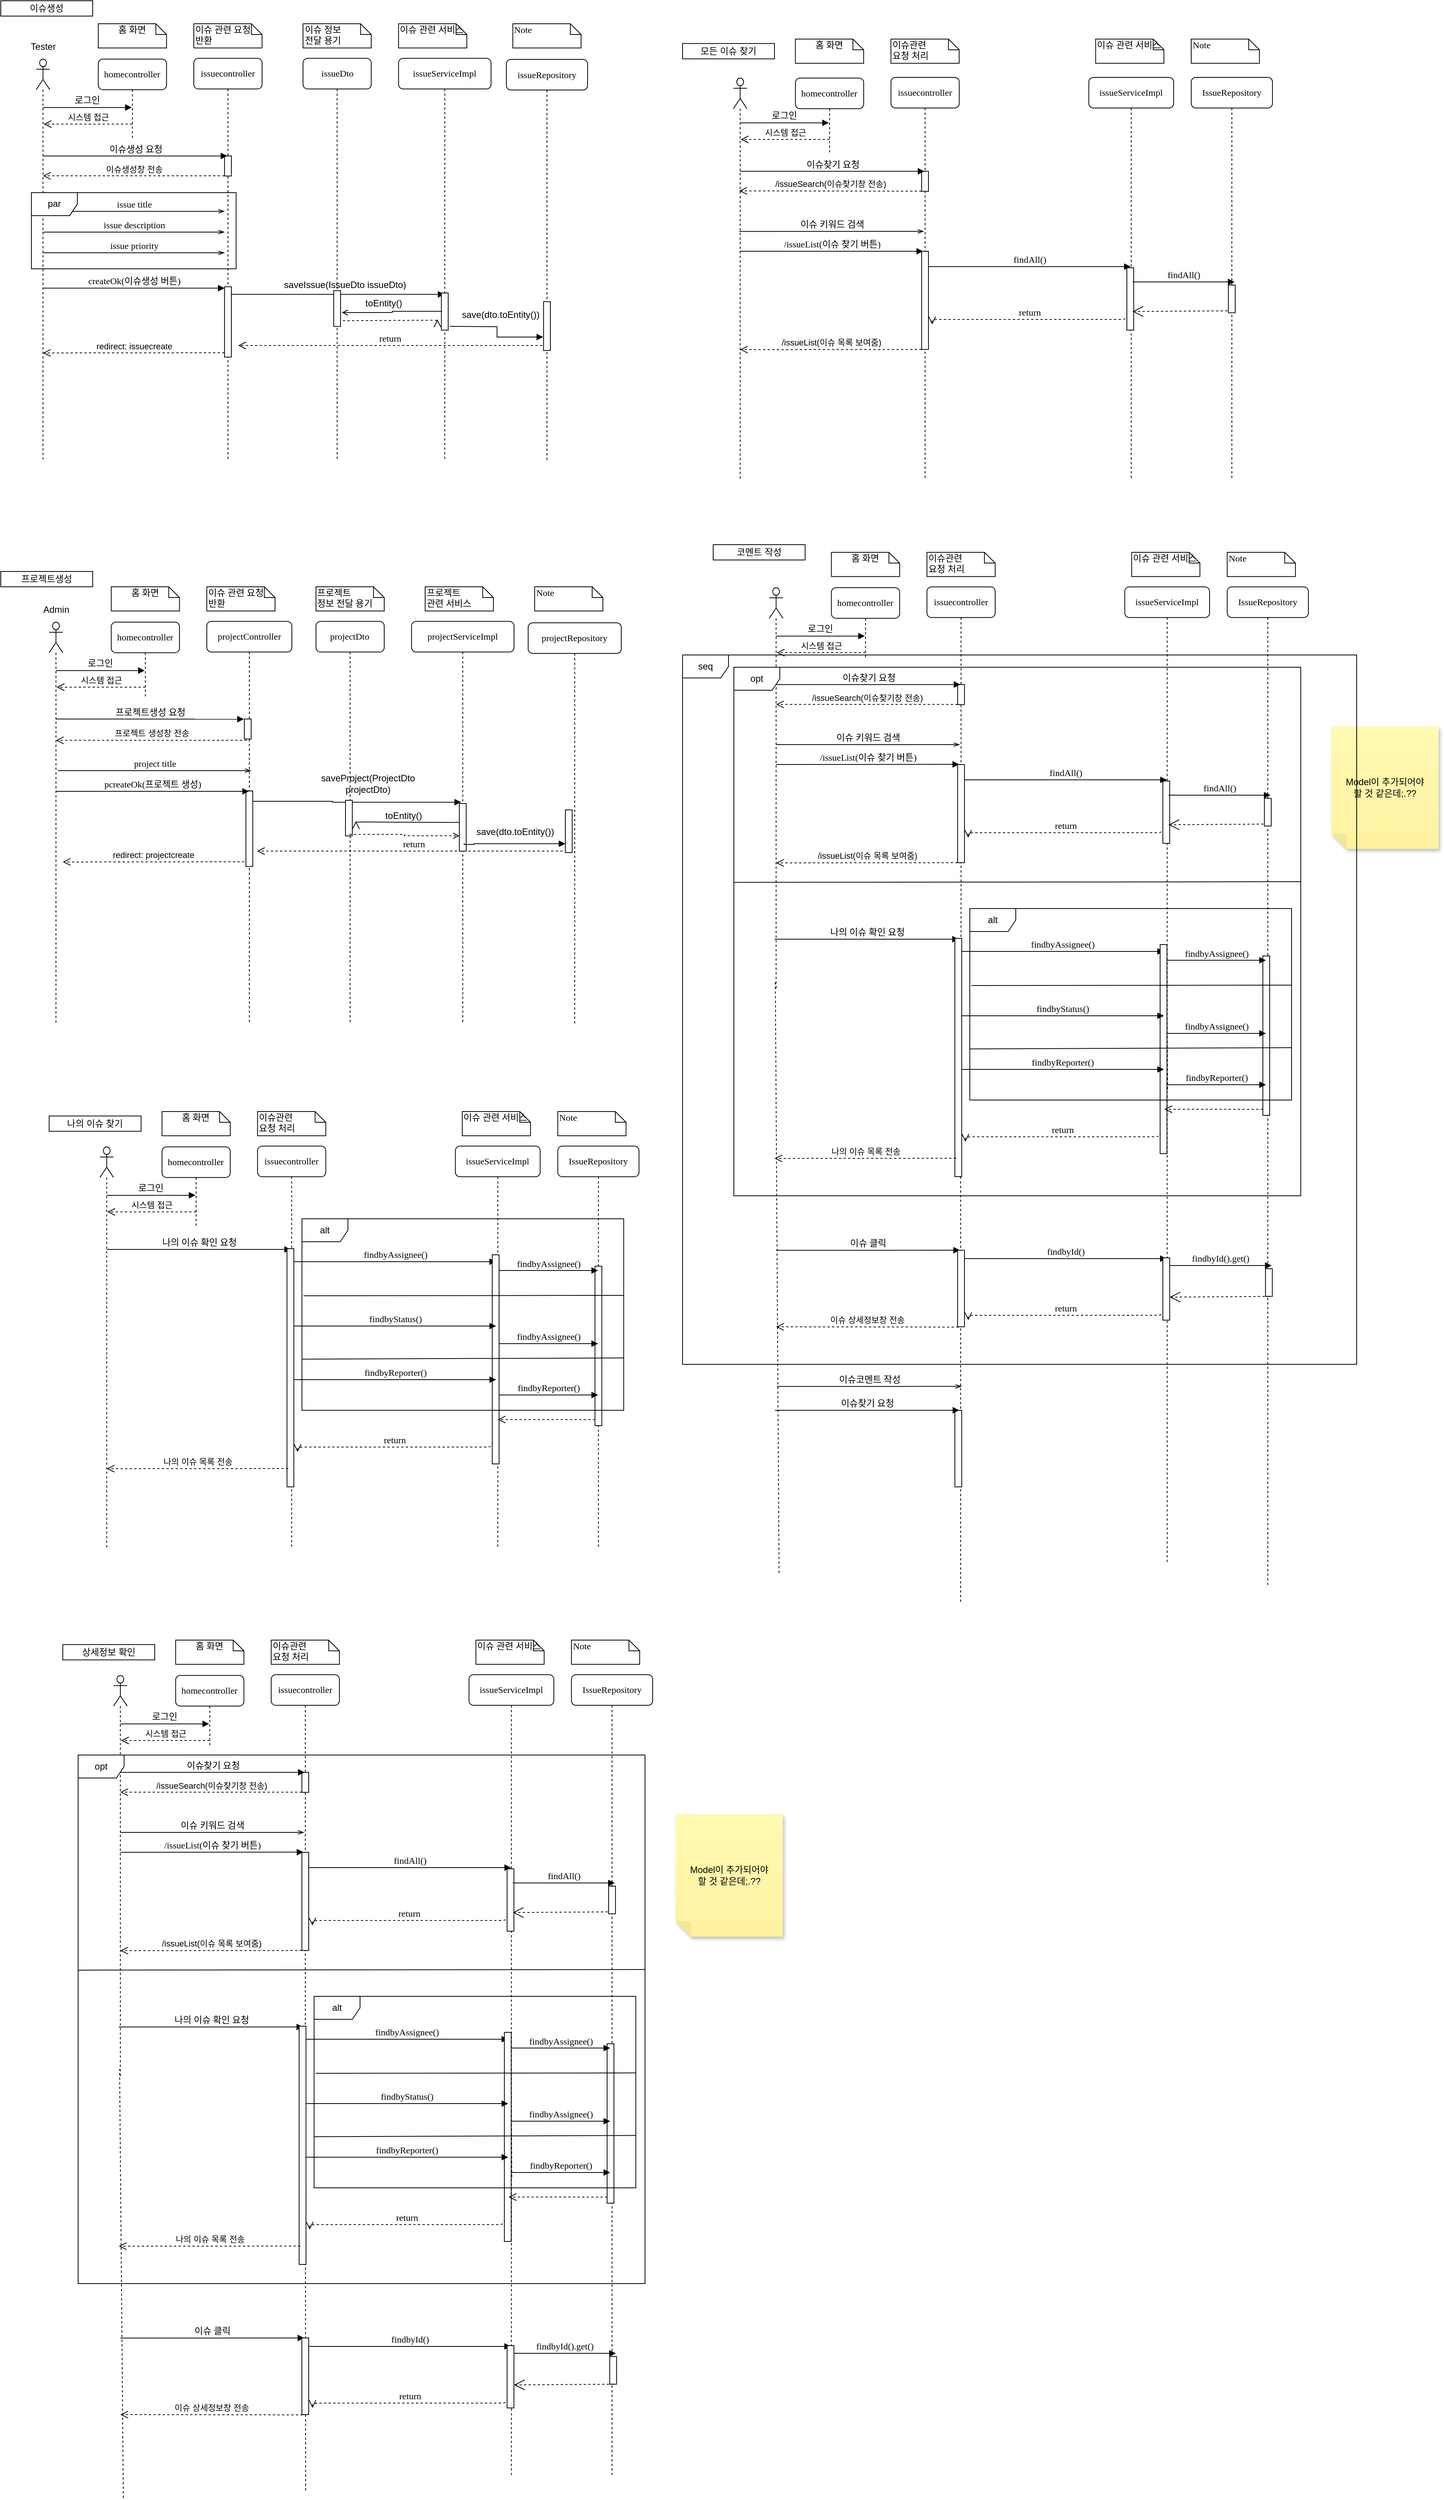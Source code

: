 <mxfile version="24.4.13" type="github">
  <diagram name="Page-1" id="13e1069c-82ec-6db2-03f1-153e76fe0fe0">
    <mxGraphModel dx="2098" dy="1215" grid="1" gridSize="10" guides="1" tooltips="1" connect="1" arrows="1" fold="1" page="1" pageScale="1" pageWidth="1920" pageHeight="2000" background="none" math="0" shadow="0">
      <root>
        <mxCell id="0" />
        <mxCell id="1" parent="0" />
        <mxCell id="Uq8fsckJXWyvVGgmsuGW-495" value="" style="shape=umlLifeline;perimeter=lifelinePerimeter;whiteSpace=wrap;html=1;container=1;dropTarget=0;collapsible=0;recursiveResize=0;outlineConnect=0;portConstraint=eastwest;newEdgeStyle={&quot;curved&quot;:0,&quot;rounded&quot;:0};participant=umlActor;" vertex="1" parent="1">
          <mxGeometry x="986.306" y="100.908" width="17.817" height="524.922" as="geometry" />
        </mxCell>
        <mxCell id="Uq8fsckJXWyvVGgmsuGW-492" value="homecontroller" style="shape=umlLifeline;perimeter=lifelinePerimeter;whiteSpace=wrap;html=1;container=1;collapsible=0;recursiveResize=0;outlineConnect=0;rounded=1;shadow=0;comic=0;labelBackgroundColor=none;strokeWidth=1;fontFamily=Verdana;fontSize=12;align=center;" vertex="1" parent="1">
          <mxGeometry x="1067.37" y="100.91" width="89.08" height="99.09" as="geometry" />
        </mxCell>
        <mxCell id="Uq8fsckJXWyvVGgmsuGW-486" value="IssueRepository" style="shape=umlLifeline;perimeter=lifelinePerimeter;whiteSpace=wrap;html=1;container=1;collapsible=0;recursiveResize=0;outlineConnect=0;rounded=1;shadow=0;comic=0;labelBackgroundColor=none;strokeWidth=1;fontFamily=Verdana;fontSize=12;align=center;" vertex="1" parent="1">
          <mxGeometry x="1584.06" y="100.004" width="106.01" height="524.019" as="geometry" />
        </mxCell>
        <mxCell id="Uq8fsckJXWyvVGgmsuGW-485" value="issueServiceImpl" style="shape=umlLifeline;perimeter=lifelinePerimeter;whiteSpace=wrap;html=1;container=1;collapsible=0;recursiveResize=0;outlineConnect=0;rounded=1;shadow=0;comic=0;labelBackgroundColor=none;strokeWidth=1;fontFamily=Verdana;fontSize=12;align=center;" vertex="1" parent="1">
          <mxGeometry x="1450.34" y="100" width="110.73" height="524.02" as="geometry" />
        </mxCell>
        <mxCell id="Uq8fsckJXWyvVGgmsuGW-478" value="issuecontroller" style="shape=umlLifeline;perimeter=lifelinePerimeter;whiteSpace=wrap;html=1;container=1;collapsible=0;recursiveResize=0;outlineConnect=0;rounded=1;shadow=0;comic=0;labelBackgroundColor=none;strokeWidth=1;fontFamily=Verdana;fontSize=12;align=center;" vertex="1" parent="1">
          <mxGeometry x="1192.09" y="100.004" width="89.084" height="524.019" as="geometry" />
        </mxCell>
        <mxCell id="Uq8fsckJXWyvVGgmsuGW-210" value="projectController" style="shape=umlLifeline;perimeter=lifelinePerimeter;whiteSpace=wrap;html=1;container=1;collapsible=0;recursiveResize=0;outlineConnect=0;rounded=1;shadow=0;comic=0;labelBackgroundColor=none;strokeWidth=1;fontFamily=Verdana;fontSize=12;align=center;" vertex="1" parent="1">
          <mxGeometry x="298.95" y="810.17" width="111.05" height="524.02" as="geometry" />
        </mxCell>
        <mxCell id="Uq8fsckJXWyvVGgmsuGW-211" value="" style="html=1;points=[];perimeter=orthogonalPerimeter;rounded=0;shadow=0;comic=0;labelBackgroundColor=none;strokeWidth=1;fontFamily=Verdana;fontSize=12;align=center;" vertex="1" parent="Uq8fsckJXWyvVGgmsuGW-210">
          <mxGeometry x="48.998" y="127.391" width="8.908" height="26.201" as="geometry" />
        </mxCell>
        <mxCell id="Uq8fsckJXWyvVGgmsuGW-214" value="" style="html=1;points=[];perimeter=orthogonalPerimeter;rounded=0;shadow=0;comic=0;labelBackgroundColor=none;strokeWidth=1;fontFamily=Verdana;fontSize=12;align=center;" vertex="1" parent="Uq8fsckJXWyvVGgmsuGW-210">
          <mxGeometry x="51.07" y="221.35" width="8.91" height="98.65" as="geometry" />
        </mxCell>
        <mxCell id="Uq8fsckJXWyvVGgmsuGW-213" value="project title" style="html=1;verticalAlign=bottom;endArrow=openThin;labelBackgroundColor=none;fontFamily=Verdana;fontSize=12;endFill=0;" edge="1" parent="Uq8fsckJXWyvVGgmsuGW-210">
          <mxGeometry relative="1" as="geometry">
            <mxPoint x="-194.448" y="194.829" as="sourcePoint" />
            <mxPoint x="57.905" y="194.829" as="targetPoint" />
          </mxGeometry>
        </mxCell>
        <mxCell id="Uq8fsckJXWyvVGgmsuGW-239" value="pcreateOk(프로젝트 생성)" style="html=1;verticalAlign=bottom;endArrow=block;labelBackgroundColor=none;fontFamily=Verdana;fontSize=12;" edge="1" parent="Uq8fsckJXWyvVGgmsuGW-210">
          <mxGeometry relative="1" as="geometry">
            <mxPoint x="-196.876" y="221.83" as="sourcePoint" />
            <mxPoint x="55.025" y="221.83" as="targetPoint" />
          </mxGeometry>
        </mxCell>
        <mxCell id="Uq8fsckJXWyvVGgmsuGW-237" value="redirect: projectcreate" style="html=1;verticalAlign=bottom;endArrow=open;dashed=1;endSize=8;curved=0;rounded=0;" edge="1" parent="Uq8fsckJXWyvVGgmsuGW-210">
          <mxGeometry relative="1" as="geometry">
            <mxPoint x="48.998" y="313.835" as="sourcePoint" />
            <mxPoint x="-187.966" y="314.052" as="targetPoint" />
          </mxGeometry>
        </mxCell>
        <mxCell id="Uq8fsckJXWyvVGgmsuGW-215" value="projectDto" style="shape=umlLifeline;perimeter=lifelinePerimeter;whiteSpace=wrap;html=1;container=1;collapsible=0;recursiveResize=0;outlineConnect=0;rounded=1;shadow=0;comic=0;labelBackgroundColor=none;strokeWidth=1;fontFamily=Verdana;fontSize=12;align=center;" vertex="1" parent="1">
          <mxGeometry x="441.485" y="810.174" width="89.084" height="524.019" as="geometry" />
        </mxCell>
        <mxCell id="Uq8fsckJXWyvVGgmsuGW-217" value="projectServiceImpl" style="shape=umlLifeline;perimeter=lifelinePerimeter;whiteSpace=wrap;html=1;container=1;collapsible=0;recursiveResize=0;outlineConnect=0;rounded=1;shadow=0;comic=0;labelBackgroundColor=none;strokeWidth=1;fontFamily=Verdana;fontSize=12;align=center;" vertex="1" parent="1">
          <mxGeometry x="566.2" y="810.17" width="133.8" height="524.02" as="geometry" />
        </mxCell>
        <mxCell id="Uq8fsckJXWyvVGgmsuGW-216" value="" style="endArrow=block;endFill=1;html=1;edgeStyle=orthogonalEdgeStyle;align=left;verticalAlign=top;rounded=0;entryX=0.093;entryY=0.043;entryDx=0;entryDy=0;entryPerimeter=0;" edge="1" parent="Uq8fsckJXWyvVGgmsuGW-217">
          <mxGeometry x="-1" relative="1" as="geometry">
            <mxPoint x="-207.566" y="234.827" as="sourcePoint" />
            <mxPoint x="64.626" y="236.034" as="targetPoint" />
            <Array as="points">
              <mxPoint x="-103" y="235" />
              <mxPoint x="-103" y="236" />
            </Array>
          </mxGeometry>
        </mxCell>
        <mxCell id="Uq8fsckJXWyvVGgmsuGW-223" value="return" style="html=1;verticalAlign=bottom;endArrow=open;dashed=1;endSize=8;labelBackgroundColor=none;fontFamily=Verdana;fontSize=12;edgeStyle=elbowEdgeStyle;elbow=vertical;" edge="1" parent="Uq8fsckJXWyvVGgmsuGW-217">
          <mxGeometry relative="1" as="geometry">
            <mxPoint x="-201.682" y="300.826" as="targetPoint" />
            <Array as="points">
              <mxPoint x="-92.065" y="299.828" />
            </Array>
            <mxPoint x="209.285" y="299.828" as="sourcePoint" />
          </mxGeometry>
        </mxCell>
        <mxCell id="Uq8fsckJXWyvVGgmsuGW-327" value="" style="html=1;points=[];perimeter=orthogonalPerimeter;rounded=0;shadow=0;comic=0;labelBackgroundColor=none;strokeWidth=1;fontFamily=Verdana;fontSize=12;align=center;" vertex="1" parent="Uq8fsckJXWyvVGgmsuGW-217">
          <mxGeometry x="-86.2" y="233.58" width="8.91" height="46.42" as="geometry" />
        </mxCell>
        <mxCell id="Uq8fsckJXWyvVGgmsuGW-328" value="" style="html=1;points=[];perimeter=orthogonalPerimeter;rounded=0;shadow=0;comic=0;labelBackgroundColor=none;strokeWidth=1;fontFamily=Verdana;fontSize=12;align=center;" vertex="1" parent="Uq8fsckJXWyvVGgmsuGW-217">
          <mxGeometry x="62.44" y="237.73" width="8.91" height="62.27" as="geometry" />
        </mxCell>
        <mxCell id="Uq8fsckJXWyvVGgmsuGW-329" value="" style="html=1;verticalAlign=bottom;endArrow=open;endSize=8;labelBackgroundColor=none;fontFamily=Verdana;fontSize=12;edgeStyle=elbowEdgeStyle;elbow=vertical;exitX=-0.02;exitY=0.499;exitDx=0;exitDy=0;exitPerimeter=0;entryX=0.602;entryY=0.452;entryDx=0;entryDy=0;entryPerimeter=0;" edge="1" parent="Uq8fsckJXWyvVGgmsuGW-217">
          <mxGeometry relative="1" as="geometry">
            <mxPoint x="-72.562" y="260.83" as="targetPoint" />
            <Array as="points" />
            <mxPoint x="62.442" y="262.486" as="sourcePoint" />
          </mxGeometry>
        </mxCell>
        <mxCell id="Uq8fsckJXWyvVGgmsuGW-224" value="homecontroller" style="shape=umlLifeline;perimeter=lifelinePerimeter;whiteSpace=wrap;html=1;container=1;collapsible=0;recursiveResize=0;outlineConnect=0;rounded=1;shadow=0;comic=0;labelBackgroundColor=none;strokeWidth=1;fontFamily=Verdana;fontSize=12;align=center;" vertex="1" parent="1">
          <mxGeometry x="174.23" y="811.08" width="89.08" height="98.92" as="geometry" />
        </mxCell>
        <mxCell id="Uq8fsckJXWyvVGgmsuGW-225" value="시스템 접근" style="html=1;verticalAlign=bottom;endArrow=open;dashed=1;endSize=8;curved=0;rounded=0;" edge="1" parent="Uq8fsckJXWyvVGgmsuGW-224">
          <mxGeometry relative="1" as="geometry">
            <mxPoint x="44.542" y="84.927" as="sourcePoint" />
            <mxPoint x="-71.246" y="84.927" as="targetPoint" />
          </mxGeometry>
        </mxCell>
        <mxCell id="Uq8fsckJXWyvVGgmsuGW-226" value="프로젝트생성 요청" style="html=1;verticalAlign=bottom;endArrow=block;labelBackgroundColor=none;fontFamily=Verdana;fontSize=12;entryX=-0.074;entryY=0.008;entryDx=0;entryDy=0;entryPerimeter=0;" edge="1" parent="Uq8fsckJXWyvVGgmsuGW-224" target="Uq8fsckJXWyvVGgmsuGW-211">
          <mxGeometry relative="1" as="geometry">
            <mxPoint x="-72.158" y="126.487" as="sourcePoint" />
            <mxPoint x="168.369" y="126.487" as="targetPoint" />
          </mxGeometry>
        </mxCell>
        <mxCell id="Uq8fsckJXWyvVGgmsuGW-228" value="홈 화면" style="shape=note;whiteSpace=wrap;html=1;size=14;verticalAlign=top;align=center;spacingTop=-6;rounded=0;shadow=0;comic=0;labelBackgroundColor=none;strokeWidth=1;fontFamily=Verdana;fontSize=12" vertex="1" parent="1">
          <mxGeometry x="174.232" y="765" width="89.084" height="31.622" as="geometry" />
        </mxCell>
        <mxCell id="Uq8fsckJXWyvVGgmsuGW-229" value="&lt;div&gt;이슈 관련 요청&lt;/div&gt;&lt;div&gt;반환&lt;br&gt;&lt;/div&gt;" style="shape=note;whiteSpace=wrap;html=1;size=14;verticalAlign=top;align=left;spacingTop=-6;rounded=0;shadow=0;comic=0;labelBackgroundColor=none;strokeWidth=1;fontFamily=Verdana;fontSize=12" vertex="1" parent="1">
          <mxGeometry x="298.95" y="765" width="89.084" height="31.622" as="geometry" />
        </mxCell>
        <mxCell id="Uq8fsckJXWyvVGgmsuGW-230" value="프로젝트&lt;br&gt; 정보 전달 용기" style="shape=note;whiteSpace=wrap;html=1;size=14;verticalAlign=top;align=left;spacingTop=-6;rounded=0;shadow=0;comic=0;labelBackgroundColor=none;strokeWidth=1;fontFamily=Verdana;fontSize=12" vertex="1" parent="1">
          <mxGeometry x="441.485" y="765" width="89.084" height="31.622" as="geometry" />
        </mxCell>
        <mxCell id="Uq8fsckJXWyvVGgmsuGW-231" value="프로젝트&lt;br&gt; 관련 서비스" style="shape=note;whiteSpace=wrap;html=1;size=14;verticalAlign=top;align=left;spacingTop=-6;rounded=0;shadow=0;comic=0;labelBackgroundColor=none;strokeWidth=1;fontFamily=Verdana;fontSize=12" vertex="1" parent="1">
          <mxGeometry x="584.022" y="765" width="89.084" height="31.622" as="geometry" />
        </mxCell>
        <mxCell id="Uq8fsckJXWyvVGgmsuGW-232" value="Note" style="shape=note;whiteSpace=wrap;html=1;size=14;verticalAlign=top;align=left;spacingTop=-6;rounded=0;shadow=0;comic=0;labelBackgroundColor=none;strokeWidth=1;fontFamily=Verdana;fontSize=12" vertex="1" parent="1">
          <mxGeometry x="726.92" y="765" width="89.084" height="31.622" as="geometry" />
        </mxCell>
        <mxCell id="Uq8fsckJXWyvVGgmsuGW-233" value="" style="shape=umlLifeline;perimeter=lifelinePerimeter;whiteSpace=wrap;html=1;container=1;dropTarget=0;collapsible=0;recursiveResize=0;outlineConnect=0;portConstraint=eastwest;newEdgeStyle={&quot;curved&quot;:0,&quot;rounded&quot;:0};participant=umlActor;" vertex="1" parent="1">
          <mxGeometry x="93.166" y="811.078" width="17.817" height="524.922" as="geometry" />
        </mxCell>
        <mxCell id="Uq8fsckJXWyvVGgmsuGW-234" value="" style="group" vertex="1" connectable="0" parent="1">
          <mxGeometry x="102.074" y="856.252" width="115.809" height="18.07" as="geometry" />
        </mxCell>
        <mxCell id="Uq8fsckJXWyvVGgmsuGW-235" value="" style="endArrow=block;endFill=1;html=1;edgeStyle=orthogonalEdgeStyle;align=left;verticalAlign=top;rounded=0;" edge="1" parent="Uq8fsckJXWyvVGgmsuGW-234">
          <mxGeometry x="-1" relative="1" as="geometry">
            <mxPoint y="18.07" as="sourcePoint" />
            <mxPoint x="115.809" y="18.07" as="targetPoint" />
          </mxGeometry>
        </mxCell>
        <mxCell id="Uq8fsckJXWyvVGgmsuGW-236" value="로그인" style="text;strokeColor=none;align=center;fillColor=none;html=1;verticalAlign=middle;whiteSpace=wrap;rounded=0;" vertex="1" parent="Uq8fsckJXWyvVGgmsuGW-234">
          <mxGeometry x="35.634" width="43.651" height="18.07" as="geometry" />
        </mxCell>
        <mxCell id="Uq8fsckJXWyvVGgmsuGW-242" value="Admin" style="text;html=1;align=center;verticalAlign=middle;resizable=0;points=[];autosize=1;strokeColor=none;fillColor=none;" vertex="1" parent="1">
          <mxGeometry x="72.07" y="780" width="60" height="30" as="geometry" />
        </mxCell>
        <mxCell id="Uq8fsckJXWyvVGgmsuGW-212" value="프로젝트 생성창 전송" style="html=1;verticalAlign=bottom;endArrow=open;dashed=1;endSize=8;curved=0;rounded=0;exitX=0.353;exitY=1.062;exitDx=0;exitDy=0;exitPerimeter=0;" edge="1" parent="1" target="Uq8fsckJXWyvVGgmsuGW-233" source="Uq8fsckJXWyvVGgmsuGW-211">
          <mxGeometry relative="1" as="geometry">
            <mxPoint x="339.038" y="963.545" as="sourcePoint" />
            <mxPoint x="223.25" y="963.545" as="targetPoint" />
          </mxGeometry>
        </mxCell>
        <mxCell id="Uq8fsckJXWyvVGgmsuGW-219" value="" style="group" vertex="1" connectable="0" parent="1">
          <mxGeometry x="388.032" y="1015.004" width="195.985" height="18.07" as="geometry" />
        </mxCell>
        <mxCell id="Uq8fsckJXWyvVGgmsuGW-220" value="saveProject(ProjectDto projectDto)" style="text;strokeColor=none;align=center;fillColor=none;html=1;verticalAlign=middle;whiteSpace=wrap;rounded=0;" vertex="1" parent="Uq8fsckJXWyvVGgmsuGW-219">
          <mxGeometry x="36.524" y="-1.807" width="169.26" height="18.07" as="geometry" />
        </mxCell>
        <mxCell id="Uq8fsckJXWyvVGgmsuGW-244" value="projectRepository" style="shape=umlLifeline;perimeter=lifelinePerimeter;whiteSpace=wrap;html=1;container=1;collapsible=0;recursiveResize=0;outlineConnect=0;rounded=1;shadow=0;comic=0;labelBackgroundColor=none;strokeWidth=1;fontFamily=Verdana;fontSize=12;align=center;" vertex="1" parent="1">
          <mxGeometry x="718.46" y="811.98" width="121.54" height="524.02" as="geometry" />
        </mxCell>
        <mxCell id="Uq8fsckJXWyvVGgmsuGW-245" value="" style="endArrow=block;endFill=1;html=1;edgeStyle=orthogonalEdgeStyle;align=left;verticalAlign=top;rounded=0;exitX=0.991;exitY=0.45;exitDx=0;exitDy=0;exitPerimeter=0;" edge="1" parent="Uq8fsckJXWyvVGgmsuGW-244">
          <mxGeometry x="-1" relative="1" as="geometry">
            <mxPoint x="-83.594" y="288.02" as="sourcePoint" />
            <mxPoint x="48.545" y="288.416" as="targetPoint" />
            <Array as="points">
              <mxPoint x="-70.96" y="289.4" />
              <mxPoint x="-4.96" y="289.4" />
            </Array>
          </mxGeometry>
        </mxCell>
        <mxCell id="Uq8fsckJXWyvVGgmsuGW-246" value="" style="html=1;points=[];perimeter=orthogonalPerimeter;rounded=0;shadow=0;comic=0;labelBackgroundColor=none;strokeColor=#000000;strokeWidth=1;fillColor=#FFFFFF;fontFamily=Verdana;fontSize=12;fontColor=#000000;align=center;" vertex="1" parent="Uq8fsckJXWyvVGgmsuGW-244">
          <mxGeometry x="48.55" y="244.22" width="8.91" height="55.78" as="geometry" />
        </mxCell>
        <mxCell id="Uq8fsckJXWyvVGgmsuGW-241" value="save(dto.toEntity())" style="text;whiteSpace=wrap;html=1;" vertex="1" parent="Uq8fsckJXWyvVGgmsuGW-244">
          <mxGeometry x="-69.46" y="259.01" width="107.79" height="22.99" as="geometry" />
        </mxCell>
        <mxCell id="Uq8fsckJXWyvVGgmsuGW-310" value="프로젝트생성" style="whiteSpace=wrap;html=1;" vertex="1" parent="1">
          <mxGeometry x="30" y="745" width="120" height="20" as="geometry" />
        </mxCell>
        <mxCell id="Uq8fsckJXWyvVGgmsuGW-314" value="" style="group" vertex="1" connectable="0" parent="1">
          <mxGeometry x="30" width="750" height="601" as="geometry" />
        </mxCell>
        <mxCell id="Uq8fsckJXWyvVGgmsuGW-111" value="" style="group" vertex="1" connectable="0" parent="Uq8fsckJXWyvVGgmsuGW-314">
          <mxGeometry x="40" y="30" width="710" height="571" as="geometry" />
        </mxCell>
        <mxCell id="7baba1c4bc27f4b0-2" value="issuecontroller" style="shape=umlLifeline;perimeter=lifelinePerimeter;whiteSpace=wrap;html=1;container=1;collapsible=0;recursiveResize=0;outlineConnect=0;rounded=1;shadow=0;comic=0;labelBackgroundColor=none;strokeWidth=1;fontFamily=Verdana;fontSize=12;align=center;" parent="Uq8fsckJXWyvVGgmsuGW-111" vertex="1">
          <mxGeometry x="212.02" y="45.174" width="89.084" height="524.019" as="geometry" />
        </mxCell>
        <mxCell id="7baba1c4bc27f4b0-10" value="" style="html=1;points=[];perimeter=orthogonalPerimeter;rounded=0;shadow=0;comic=0;labelBackgroundColor=none;strokeWidth=1;fontFamily=Verdana;fontSize=12;align=center;" parent="7baba1c4bc27f4b0-2" vertex="1">
          <mxGeometry x="40.088" y="127.391" width="8.908" height="26.201" as="geometry" />
        </mxCell>
        <mxCell id="Uq8fsckJXWyvVGgmsuGW-14" value="이슈생성창 전송" style="html=1;verticalAlign=bottom;endArrow=open;dashed=1;endSize=8;curved=0;rounded=0;" edge="1" parent="7baba1c4bc27f4b0-2" target="Uq8fsckJXWyvVGgmsuGW-4">
          <mxGeometry relative="1" as="geometry">
            <mxPoint x="40.088" y="153.375" as="sourcePoint" />
            <mxPoint x="-75.7" y="153.375" as="targetPoint" />
          </mxGeometry>
        </mxCell>
        <mxCell id="Uq8fsckJXWyvVGgmsuGW-18" value="issue title" style="html=1;verticalAlign=bottom;endArrow=openThin;labelBackgroundColor=none;fontFamily=Verdana;fontSize=12;endFill=0;" edge="1" parent="7baba1c4bc27f4b0-2" source="Uq8fsckJXWyvVGgmsuGW-4">
          <mxGeometry relative="1" as="geometry">
            <mxPoint x="-200.439" y="199.669" as="sourcePoint" />
            <mxPoint x="40.088" y="199.669" as="targetPoint" />
          </mxGeometry>
        </mxCell>
        <mxCell id="Uq8fsckJXWyvVGgmsuGW-24" value="" style="html=1;points=[];perimeter=orthogonalPerimeter;rounded=0;shadow=0;comic=0;labelBackgroundColor=none;strokeWidth=1;fontFamily=Verdana;fontSize=12;align=center;" vertex="1" parent="7baba1c4bc27f4b0-2">
          <mxGeometry x="40.09" y="298.15" width="8.91" height="91.85" as="geometry" />
        </mxCell>
        <mxCell id="7baba1c4bc27f4b0-3" value="issueDto" style="shape=umlLifeline;perimeter=lifelinePerimeter;whiteSpace=wrap;html=1;container=1;collapsible=0;recursiveResize=0;outlineConnect=0;rounded=1;shadow=0;comic=0;labelBackgroundColor=none;strokeWidth=1;fontFamily=Verdana;fontSize=12;align=center;" parent="Uq8fsckJXWyvVGgmsuGW-111" vertex="1">
          <mxGeometry x="354.555" y="45.174" width="89.084" height="524.019" as="geometry" />
        </mxCell>
        <mxCell id="Uq8fsckJXWyvVGgmsuGW-28" value="" style="endArrow=block;endFill=1;html=1;edgeStyle=orthogonalEdgeStyle;align=left;verticalAlign=top;rounded=0;" edge="1" parent="7baba1c4bc27f4b0-3" target="7baba1c4bc27f4b0-4">
          <mxGeometry x="-1" relative="1" as="geometry">
            <mxPoint x="-93.538" y="308.087" as="sourcePoint" />
            <mxPoint x="22.271" y="308.087" as="targetPoint" />
            <Array as="points">
              <mxPoint x="-93.538" y="308.991" />
            </Array>
          </mxGeometry>
        </mxCell>
        <mxCell id="Uq8fsckJXWyvVGgmsuGW-315" value="" style="html=1;points=[];perimeter=orthogonalPerimeter;rounded=0;shadow=0;comic=0;labelBackgroundColor=none;strokeWidth=1;fontFamily=Verdana;fontSize=12;align=center;" vertex="1" parent="7baba1c4bc27f4b0-3">
          <mxGeometry x="40.08" y="303.15" width="8.91" height="46.85" as="geometry" />
        </mxCell>
        <mxCell id="7baba1c4bc27f4b0-4" value="issueServiceImpl" style="shape=umlLifeline;perimeter=lifelinePerimeter;whiteSpace=wrap;html=1;container=1;collapsible=0;recursiveResize=0;outlineConnect=0;rounded=1;shadow=0;comic=0;labelBackgroundColor=none;strokeWidth=1;fontFamily=Verdana;fontSize=12;align=center;" parent="Uq8fsckJXWyvVGgmsuGW-111" vertex="1">
          <mxGeometry x="479.27" y="45.17" width="120.73" height="524.02" as="geometry" />
        </mxCell>
        <mxCell id="Uq8fsckJXWyvVGgmsuGW-25" value="" style="group" vertex="1" connectable="0" parent="7baba1c4bc27f4b0-4">
          <mxGeometry x="-190.64" y="288.21" width="195.985" height="18.07" as="geometry" />
        </mxCell>
        <mxCell id="Uq8fsckJXWyvVGgmsuGW-27" value="saveIssue(IssueDto issueDto)" style="text;strokeColor=none;align=center;fillColor=none;html=1;verticalAlign=middle;whiteSpace=wrap;rounded=0;" vertex="1" parent="Uq8fsckJXWyvVGgmsuGW-25">
          <mxGeometry x="36.524" y="-1.807" width="169.26" height="18.07" as="geometry" />
        </mxCell>
        <mxCell id="7baba1c4bc27f4b0-5" value="issueRepository" style="shape=umlLifeline;perimeter=lifelinePerimeter;whiteSpace=wrap;html=1;container=1;collapsible=0;recursiveResize=0;outlineConnect=0;rounded=1;shadow=0;comic=0;labelBackgroundColor=none;strokeWidth=1;fontFamily=Verdana;fontSize=12;align=center;" parent="Uq8fsckJXWyvVGgmsuGW-111" vertex="1">
          <mxGeometry x="620.0" y="46.534" width="106.01" height="524.019" as="geometry" />
        </mxCell>
        <mxCell id="7baba1c4bc27f4b0-25" value="" style="html=1;points=[];perimeter=orthogonalPerimeter;rounded=0;shadow=0;comic=0;labelBackgroundColor=none;strokeColor=#000000;strokeWidth=1;fillColor=#FFFFFF;fontFamily=Verdana;fontSize=12;fontColor=#000000;align=center;" parent="7baba1c4bc27f4b0-5" vertex="1">
          <mxGeometry x="48.55" y="316.22" width="8.91" height="63.78" as="geometry" />
        </mxCell>
        <mxCell id="7baba1c4bc27f4b0-8" value="homecontroller" style="shape=umlLifeline;perimeter=lifelinePerimeter;whiteSpace=wrap;html=1;container=1;collapsible=0;recursiveResize=0;outlineConnect=0;rounded=1;shadow=0;comic=0;labelBackgroundColor=none;strokeWidth=1;fontFamily=Verdana;fontSize=12;align=center;" parent="Uq8fsckJXWyvVGgmsuGW-111" vertex="1">
          <mxGeometry x="87.3" y="46.08" width="89.08" height="103.92" as="geometry" />
        </mxCell>
        <mxCell id="Uq8fsckJXWyvVGgmsuGW-9" value="시스템 접근" style="html=1;verticalAlign=bottom;endArrow=open;dashed=1;endSize=8;curved=0;rounded=0;" edge="1" parent="7baba1c4bc27f4b0-8">
          <mxGeometry relative="1" as="geometry">
            <mxPoint x="44.542" y="84.927" as="sourcePoint" />
            <mxPoint x="-71.246" y="84.927" as="targetPoint" />
          </mxGeometry>
        </mxCell>
        <mxCell id="Uq8fsckJXWyvVGgmsuGW-16" value="이슈생성 요청" style="html=1;verticalAlign=bottom;endArrow=block;labelBackgroundColor=none;fontFamily=Verdana;fontSize=12;" edge="1" parent="7baba1c4bc27f4b0-8">
          <mxGeometry relative="1" as="geometry">
            <mxPoint x="-72.158" y="126.487" as="sourcePoint" />
            <mxPoint x="168.369" y="126.487" as="targetPoint" />
          </mxGeometry>
        </mxCell>
        <mxCell id="Uq8fsckJXWyvVGgmsuGW-21" value="issue priority" style="html=1;verticalAlign=bottom;endArrow=openThin;labelBackgroundColor=none;fontFamily=Verdana;fontSize=12;endFill=0;" edge="1" parent="7baba1c4bc27f4b0-8">
          <mxGeometry relative="1" as="geometry">
            <mxPoint x="-72.158" y="252.975" as="sourcePoint" />
            <mxPoint x="164.806" y="252.975" as="targetPoint" />
          </mxGeometry>
        </mxCell>
        <mxCell id="7baba1c4bc27f4b0-40" value="홈 화면" style="shape=note;whiteSpace=wrap;html=1;size=14;verticalAlign=top;align=center;spacingTop=-6;rounded=0;shadow=0;comic=0;labelBackgroundColor=none;strokeWidth=1;fontFamily=Verdana;fontSize=12" parent="Uq8fsckJXWyvVGgmsuGW-111" vertex="1">
          <mxGeometry x="87.302" width="89.084" height="31.622" as="geometry" />
        </mxCell>
        <mxCell id="7baba1c4bc27f4b0-41" value="&lt;div&gt;이슈 관련 요청&lt;/div&gt;&lt;div&gt;반환&lt;br&gt;&lt;/div&gt;" style="shape=note;whiteSpace=wrap;html=1;size=14;verticalAlign=top;align=left;spacingTop=-6;rounded=0;shadow=0;comic=0;labelBackgroundColor=none;strokeWidth=1;fontFamily=Verdana;fontSize=12" parent="Uq8fsckJXWyvVGgmsuGW-111" vertex="1">
          <mxGeometry x="212.02" width="89.084" height="31.622" as="geometry" />
        </mxCell>
        <mxCell id="7baba1c4bc27f4b0-42" value="&lt;div&gt;이슈 정보&lt;/div&gt;&lt;div&gt;전달 용기&lt;br&gt;&lt;/div&gt;" style="shape=note;whiteSpace=wrap;html=1;size=14;verticalAlign=top;align=left;spacingTop=-6;rounded=0;shadow=0;comic=0;labelBackgroundColor=none;strokeWidth=1;fontFamily=Verdana;fontSize=12" parent="Uq8fsckJXWyvVGgmsuGW-111" vertex="1">
          <mxGeometry x="354.555" width="89.084" height="31.622" as="geometry" />
        </mxCell>
        <mxCell id="7baba1c4bc27f4b0-43" value="이슈 관련 서비스" style="shape=note;whiteSpace=wrap;html=1;size=14;verticalAlign=top;align=left;spacingTop=-6;rounded=0;shadow=0;comic=0;labelBackgroundColor=none;strokeWidth=1;fontFamily=Verdana;fontSize=12" parent="Uq8fsckJXWyvVGgmsuGW-111" vertex="1">
          <mxGeometry x="479.272" width="89.084" height="31.622" as="geometry" />
        </mxCell>
        <mxCell id="7baba1c4bc27f4b0-44" value="Note" style="shape=note;whiteSpace=wrap;html=1;size=14;verticalAlign=top;align=left;spacingTop=-6;rounded=0;shadow=0;comic=0;labelBackgroundColor=none;strokeWidth=1;fontFamily=Verdana;fontSize=12" parent="Uq8fsckJXWyvVGgmsuGW-111" vertex="1">
          <mxGeometry x="628.46" width="89.084" height="31.622" as="geometry" />
        </mxCell>
        <mxCell id="Uq8fsckJXWyvVGgmsuGW-4" value="" style="shape=umlLifeline;perimeter=lifelinePerimeter;whiteSpace=wrap;html=1;container=1;dropTarget=0;collapsible=0;recursiveResize=0;outlineConnect=0;portConstraint=eastwest;newEdgeStyle={&quot;curved&quot;:0,&quot;rounded&quot;:0};participant=umlActor;" vertex="1" parent="Uq8fsckJXWyvVGgmsuGW-111">
          <mxGeometry x="6.236" y="46.078" width="17.817" height="524.922" as="geometry" />
        </mxCell>
        <mxCell id="Uq8fsckJXWyvVGgmsuGW-8" value="" style="group" vertex="1" connectable="0" parent="Uq8fsckJXWyvVGgmsuGW-111">
          <mxGeometry x="15.144" y="91.252" width="115.809" height="18.07" as="geometry" />
        </mxCell>
        <mxCell id="Uq8fsckJXWyvVGgmsuGW-5" value="" style="endArrow=block;endFill=1;html=1;edgeStyle=orthogonalEdgeStyle;align=left;verticalAlign=top;rounded=0;" edge="1" parent="Uq8fsckJXWyvVGgmsuGW-8">
          <mxGeometry x="-1" relative="1" as="geometry">
            <mxPoint y="18.07" as="sourcePoint" />
            <mxPoint x="115.809" y="18.07" as="targetPoint" />
          </mxGeometry>
        </mxCell>
        <mxCell id="Uq8fsckJXWyvVGgmsuGW-7" value="로그인" style="text;strokeColor=none;align=center;fillColor=none;html=1;verticalAlign=middle;whiteSpace=wrap;rounded=0;" vertex="1" parent="Uq8fsckJXWyvVGgmsuGW-8">
          <mxGeometry x="35.634" width="43.651" height="18.07" as="geometry" />
        </mxCell>
        <mxCell id="Uq8fsckJXWyvVGgmsuGW-19" value="redirect: issuecreate" style="html=1;verticalAlign=bottom;endArrow=open;dashed=1;endSize=8;curved=0;rounded=0;" edge="1" parent="Uq8fsckJXWyvVGgmsuGW-111">
          <mxGeometry relative="1" as="geometry">
            <mxPoint x="252.108" y="429.505" as="sourcePoint" />
            <mxPoint x="15.144" y="429.722" as="targetPoint" />
          </mxGeometry>
        </mxCell>
        <mxCell id="Uq8fsckJXWyvVGgmsuGW-20" value="issue description" style="html=1;verticalAlign=bottom;endArrow=openThin;labelBackgroundColor=none;fontFamily=Verdana;fontSize=12;endFill=0;" edge="1" parent="Uq8fsckJXWyvVGgmsuGW-111">
          <mxGeometry relative="1" as="geometry">
            <mxPoint x="15.144" y="271.948" as="sourcePoint" />
            <mxPoint x="252.108" y="271.948" as="targetPoint" />
          </mxGeometry>
        </mxCell>
        <mxCell id="Uq8fsckJXWyvVGgmsuGW-22" value="createOk(이슈생성 버튼)" style="html=1;verticalAlign=bottom;endArrow=block;labelBackgroundColor=none;fontFamily=Verdana;fontSize=12;" edge="1" parent="Uq8fsckJXWyvVGgmsuGW-111">
          <mxGeometry relative="1" as="geometry">
            <mxPoint x="15.144" y="345.13" as="sourcePoint" />
            <mxPoint x="252.108" y="345.13" as="targetPoint" />
          </mxGeometry>
        </mxCell>
        <mxCell id="Uq8fsckJXWyvVGgmsuGW-23" value="par" style="shape=umlFrame;whiteSpace=wrap;html=1;pointerEvents=0;" vertex="1" parent="Uq8fsckJXWyvVGgmsuGW-111">
          <mxGeometry y="220.449" width="267.252" height="99.383" as="geometry" />
        </mxCell>
        <mxCell id="Uq8fsckJXWyvVGgmsuGW-39" value="save(dto.toEntity())" style="text;whiteSpace=wrap;html=1;" vertex="1" parent="Uq8fsckJXWyvVGgmsuGW-111">
          <mxGeometry x="560" y="365.73" width="97.79" height="26.2" as="geometry" />
        </mxCell>
        <mxCell id="Uq8fsckJXWyvVGgmsuGW-207" value="Tester" style="text;html=1;align=center;verticalAlign=middle;resizable=0;points=[];autosize=1;strokeColor=none;fillColor=none;" vertex="1" parent="Uq8fsckJXWyvVGgmsuGW-111">
          <mxGeometry x="-10.86" y="17" width="52" height="26" as="geometry" />
        </mxCell>
        <mxCell id="7baba1c4bc27f4b0-22" value="" style="html=1;points=[];perimeter=orthogonalPerimeter;rounded=0;shadow=0;comic=0;labelBackgroundColor=none;strokeWidth=1;fontFamily=Verdana;fontSize=12;align=center;" parent="Uq8fsckJXWyvVGgmsuGW-111" vertex="1">
          <mxGeometry x="535.18" y="351.45" width="8.91" height="48.55" as="geometry" />
        </mxCell>
        <mxCell id="Uq8fsckJXWyvVGgmsuGW-33" value="" style="endArrow=block;endFill=1;html=1;edgeStyle=orthogonalEdgeStyle;align=left;verticalAlign=top;rounded=0;entryX=-0.062;entryY=0.725;entryDx=0;entryDy=0;entryPerimeter=0;" edge="1" parent="Uq8fsckJXWyvVGgmsuGW-111" target="7baba1c4bc27f4b0-25">
          <mxGeometry x="-1" relative="1" as="geometry">
            <mxPoint x="546" y="395" as="sourcePoint" />
            <mxPoint x="791.066" y="365.431" as="targetPoint" />
            <Array as="points" />
          </mxGeometry>
        </mxCell>
        <mxCell id="Uq8fsckJXWyvVGgmsuGW-316" value="" style="html=1;verticalAlign=bottom;endArrow=open;dashed=1;endSize=8;labelBackgroundColor=none;fontFamily=Verdana;fontSize=12;edgeStyle=elbowEdgeStyle;elbow=vertical;exitX=1.332;exitY=0.754;exitDx=0;exitDy=0;exitPerimeter=0;" edge="1" parent="Uq8fsckJXWyvVGgmsuGW-111">
          <mxGeometry relative="1" as="geometry">
            <mxPoint x="530" y="386" as="targetPoint" />
            <Array as="points" />
            <mxPoint x="406.503" y="387.649" as="sourcePoint" />
          </mxGeometry>
        </mxCell>
        <mxCell id="7baba1c4bc27f4b0-30" value="return" style="html=1;verticalAlign=bottom;endArrow=open;dashed=1;endSize=8;labelBackgroundColor=none;fontFamily=Verdana;fontSize=12;edgeStyle=elbowEdgeStyle;elbow=vertical;" parent="Uq8fsckJXWyvVGgmsuGW-111" edge="1">
          <mxGeometry relative="1" as="geometry">
            <mxPoint x="270.0" y="420.905" as="targetPoint" />
            <Array as="points">
              <mxPoint x="399.617" y="420.002" />
            </Array>
            <mxPoint x="666.869" y="420.002" as="sourcePoint" />
          </mxGeometry>
        </mxCell>
        <mxCell id="Uq8fsckJXWyvVGgmsuGW-319" value="" style="endArrow=open;endFill=0;html=1;edgeStyle=orthogonalEdgeStyle;align=left;verticalAlign=top;rounded=0;exitX=0.092;exitY=0.39;exitDx=0;exitDy=0;exitPerimeter=0;entryX=1.186;entryY=0.497;entryDx=0;entryDy=0;entryPerimeter=0;" edge="1" parent="Uq8fsckJXWyvVGgmsuGW-111">
          <mxGeometry x="-1" relative="1" as="geometry">
            <mxPoint x="536.0" y="375.385" as="sourcePoint" />
            <mxPoint x="405.202" y="376.609" as="targetPoint" />
            <Array as="points">
              <mxPoint x="471" y="375" />
              <mxPoint x="471" y="377" />
              <mxPoint x="405" y="377" />
            </Array>
          </mxGeometry>
        </mxCell>
        <mxCell id="Uq8fsckJXWyvVGgmsuGW-323" value="toEntity()" style="text;whiteSpace=wrap;html=1;" vertex="1" parent="Uq8fsckJXWyvVGgmsuGW-111">
          <mxGeometry x="434" y="350.73" width="80" height="20" as="geometry" />
        </mxCell>
        <mxCell id="Uq8fsckJXWyvVGgmsuGW-309" value="이슈생성" style="whiteSpace=wrap;html=1;" vertex="1" parent="Uq8fsckJXWyvVGgmsuGW-314">
          <mxGeometry width="120" height="20" as="geometry" />
        </mxCell>
        <mxCell id="Uq8fsckJXWyvVGgmsuGW-330" value="" style="endArrow=open;endFill=0;html=1;edgeStyle=orthogonalEdgeStyle;align=left;verticalAlign=top;rounded=0;dashed=1;" edge="1" parent="1" target="Uq8fsckJXWyvVGgmsuGW-328">
          <mxGeometry x="-1" relative="1" as="geometry">
            <mxPoint x="485.05" y="1088.19" as="sourcePoint" />
            <mxPoint x="625.671" y="1094.778" as="targetPoint" />
            <Array as="points">
              <mxPoint x="557" y="1088" />
              <mxPoint x="557" y="1090" />
            </Array>
          </mxGeometry>
        </mxCell>
        <mxCell id="Uq8fsckJXWyvVGgmsuGW-331" value="toEntity()" style="text;whiteSpace=wrap;html=1;" vertex="1" parent="1">
          <mxGeometry x="530" y="1049.75" width="80" height="20" as="geometry" />
        </mxCell>
        <mxCell id="Uq8fsckJXWyvVGgmsuGW-383" value="" style="group" vertex="1" connectable="0" parent="1">
          <mxGeometry x="93.17" y="1450" width="820" height="571" as="geometry" />
        </mxCell>
        <mxCell id="Uq8fsckJXWyvVGgmsuGW-174" value="issuecontroller" style="shape=umlLifeline;perimeter=lifelinePerimeter;whiteSpace=wrap;html=1;container=1;collapsible=0;recursiveResize=0;outlineConnect=0;rounded=1;shadow=0;comic=0;labelBackgroundColor=none;strokeWidth=1;fontFamily=Verdana;fontSize=12;align=center;" vertex="1" parent="Uq8fsckJXWyvVGgmsuGW-383">
          <mxGeometry x="272.02" y="45.174" width="89.084" height="524.019" as="geometry" />
        </mxCell>
        <mxCell id="Uq8fsckJXWyvVGgmsuGW-181" value="issueServiceImpl" style="shape=umlLifeline;perimeter=lifelinePerimeter;whiteSpace=wrap;html=1;container=1;collapsible=0;recursiveResize=0;outlineConnect=0;rounded=1;shadow=0;comic=0;labelBackgroundColor=none;strokeWidth=1;fontFamily=Verdana;fontSize=12;align=center;" vertex="1" parent="Uq8fsckJXWyvVGgmsuGW-383">
          <mxGeometry x="530.27" y="45.17" width="110.73" height="524.02" as="geometry" />
        </mxCell>
        <mxCell id="Uq8fsckJXWyvVGgmsuGW-185" value="IssueRepository" style="shape=umlLifeline;perimeter=lifelinePerimeter;whiteSpace=wrap;html=1;container=1;collapsible=0;recursiveResize=0;outlineConnect=0;rounded=1;shadow=0;comic=0;labelBackgroundColor=none;strokeWidth=1;fontFamily=Verdana;fontSize=12;align=center;" vertex="1" parent="Uq8fsckJXWyvVGgmsuGW-383">
          <mxGeometry x="663.99" y="45.174" width="106.01" height="524.019" as="geometry" />
        </mxCell>
        <mxCell id="Uq8fsckJXWyvVGgmsuGW-189" value="homecontroller" style="shape=umlLifeline;perimeter=lifelinePerimeter;whiteSpace=wrap;html=1;container=1;collapsible=0;recursiveResize=0;outlineConnect=0;rounded=1;shadow=0;comic=0;labelBackgroundColor=none;strokeWidth=1;fontFamily=Verdana;fontSize=12;align=center;" vertex="1" parent="Uq8fsckJXWyvVGgmsuGW-383">
          <mxGeometry x="147.3" y="46.08" width="89.08" height="103.92" as="geometry" />
        </mxCell>
        <mxCell id="Uq8fsckJXWyvVGgmsuGW-190" value="시스템 접근" style="html=1;verticalAlign=bottom;endArrow=open;dashed=1;endSize=8;curved=0;rounded=0;" edge="1" parent="Uq8fsckJXWyvVGgmsuGW-189">
          <mxGeometry relative="1" as="geometry">
            <mxPoint x="44.542" y="84.927" as="sourcePoint" />
            <mxPoint x="-71.246" y="84.927" as="targetPoint" />
          </mxGeometry>
        </mxCell>
        <mxCell id="Uq8fsckJXWyvVGgmsuGW-193" value="홈 화면" style="shape=note;whiteSpace=wrap;html=1;size=14;verticalAlign=top;align=center;spacingTop=-6;rounded=0;shadow=0;comic=0;labelBackgroundColor=none;strokeWidth=1;fontFamily=Verdana;fontSize=12" vertex="1" parent="Uq8fsckJXWyvVGgmsuGW-383">
          <mxGeometry x="147.302" width="89.084" height="31.622" as="geometry" />
        </mxCell>
        <mxCell id="Uq8fsckJXWyvVGgmsuGW-194" value="이슈관련&lt;br&gt;요청 처리" style="shape=note;whiteSpace=wrap;html=1;size=14;verticalAlign=top;align=left;spacingTop=-6;rounded=0;shadow=0;comic=0;labelBackgroundColor=none;strokeWidth=1;fontFamily=Verdana;fontSize=12" vertex="1" parent="Uq8fsckJXWyvVGgmsuGW-383">
          <mxGeometry x="272.02" width="89.084" height="31.622" as="geometry" />
        </mxCell>
        <mxCell id="Uq8fsckJXWyvVGgmsuGW-196" value="이슈 관련 서비스" style="shape=note;whiteSpace=wrap;html=1;size=14;verticalAlign=top;align=left;spacingTop=-6;rounded=0;shadow=0;comic=0;labelBackgroundColor=none;strokeWidth=1;fontFamily=Verdana;fontSize=12" vertex="1" parent="Uq8fsckJXWyvVGgmsuGW-383">
          <mxGeometry x="539.272" width="89.084" height="31.622" as="geometry" />
        </mxCell>
        <mxCell id="Uq8fsckJXWyvVGgmsuGW-197" value="Note" style="shape=note;whiteSpace=wrap;html=1;size=14;verticalAlign=top;align=left;spacingTop=-6;rounded=0;shadow=0;comic=0;labelBackgroundColor=none;strokeWidth=1;fontFamily=Verdana;fontSize=12" vertex="1" parent="Uq8fsckJXWyvVGgmsuGW-383">
          <mxGeometry x="663.99" width="89.084" height="31.622" as="geometry" />
        </mxCell>
        <mxCell id="Uq8fsckJXWyvVGgmsuGW-198" value="" style="shape=umlLifeline;perimeter=lifelinePerimeter;whiteSpace=wrap;html=1;container=1;dropTarget=0;collapsible=0;recursiveResize=0;outlineConnect=0;portConstraint=eastwest;newEdgeStyle={&quot;curved&quot;:0,&quot;rounded&quot;:0};participant=umlActor;" vertex="1" parent="Uq8fsckJXWyvVGgmsuGW-383">
          <mxGeometry x="66.236" y="46.078" width="17.817" height="524.922" as="geometry" />
        </mxCell>
        <mxCell id="Uq8fsckJXWyvVGgmsuGW-199" value="" style="group" vertex="1" connectable="0" parent="Uq8fsckJXWyvVGgmsuGW-383">
          <mxGeometry x="75.144" y="91.252" width="115.809" height="18.07" as="geometry" />
        </mxCell>
        <mxCell id="Uq8fsckJXWyvVGgmsuGW-200" value="" style="endArrow=block;endFill=1;html=1;edgeStyle=orthogonalEdgeStyle;align=left;verticalAlign=top;rounded=0;" edge="1" parent="Uq8fsckJXWyvVGgmsuGW-199">
          <mxGeometry x="-1" relative="1" as="geometry">
            <mxPoint y="18.07" as="sourcePoint" />
            <mxPoint x="115.809" y="18.07" as="targetPoint" />
          </mxGeometry>
        </mxCell>
        <mxCell id="Uq8fsckJXWyvVGgmsuGW-201" value="로그인" style="text;strokeColor=none;align=center;fillColor=none;html=1;verticalAlign=middle;whiteSpace=wrap;rounded=0;" vertex="1" parent="Uq8fsckJXWyvVGgmsuGW-199">
          <mxGeometry x="35.634" width="43.651" height="18.07" as="geometry" />
        </mxCell>
        <mxCell id="Uq8fsckJXWyvVGgmsuGW-313" value="나의 이슈 찾기" style="whiteSpace=wrap;html=1;" vertex="1" parent="Uq8fsckJXWyvVGgmsuGW-383">
          <mxGeometry y="5.81" width="120" height="20" as="geometry" />
        </mxCell>
        <mxCell id="Uq8fsckJXWyvVGgmsuGW-464" value="나의 이슈 확인 요청" style="html=1;verticalAlign=bottom;endArrow=block;labelBackgroundColor=none;fontFamily=Verdana;fontSize=12;" edge="1" parent="Uq8fsckJXWyvVGgmsuGW-383">
          <mxGeometry relative="1" as="geometry">
            <mxPoint x="75.144" y="180.005" as="sourcePoint" />
            <mxPoint x="315.671" y="180.005" as="targetPoint" />
          </mxGeometry>
        </mxCell>
        <mxCell id="Uq8fsckJXWyvVGgmsuGW-465" value="" style="html=1;points=[];perimeter=orthogonalPerimeter;rounded=0;shadow=0;comic=0;labelBackgroundColor=none;strokeWidth=1;fontFamily=Verdana;fontSize=12;align=center;" vertex="1" parent="Uq8fsckJXWyvVGgmsuGW-383">
          <mxGeometry x="310.51" y="179" width="8.91" height="311" as="geometry" />
        </mxCell>
        <mxCell id="Uq8fsckJXWyvVGgmsuGW-466" value="findbyAssignee()" style="html=1;verticalAlign=bottom;endArrow=block;labelBackgroundColor=none;fontFamily=Verdana;fontSize=12;" edge="1" parent="Uq8fsckJXWyvVGgmsuGW-383">
          <mxGeometry relative="1" as="geometry">
            <mxPoint x="319.424" y="196.0" as="sourcePoint" />
            <mxPoint x="583.41" y="196.0" as="targetPoint" />
          </mxGeometry>
        </mxCell>
        <mxCell id="Uq8fsckJXWyvVGgmsuGW-467" value="" style="html=1;points=[];perimeter=orthogonalPerimeter;rounded=0;shadow=0;comic=0;labelBackgroundColor=none;strokeColor=#000000;strokeWidth=1;fillColor=#FFFFFF;fontFamily=Verdana;fontSize=12;fontColor=#000000;align=center;" vertex="1" parent="Uq8fsckJXWyvVGgmsuGW-383">
          <mxGeometry x="712.54" y="201.86" width="8.91" height="208.14" as="geometry" />
        </mxCell>
        <mxCell id="Uq8fsckJXWyvVGgmsuGW-469" value="" style="html=1;points=[];perimeter=orthogonalPerimeter;rounded=0;shadow=0;comic=0;labelBackgroundColor=none;strokeWidth=1;fontFamily=Verdana;fontSize=12;align=center;" vertex="1" parent="Uq8fsckJXWyvVGgmsuGW-383">
          <mxGeometry x="578.42" y="187" width="8.91" height="273" as="geometry" />
        </mxCell>
        <mxCell id="Uq8fsckJXWyvVGgmsuGW-470" value="findbyStatus()" style="html=1;verticalAlign=bottom;endArrow=block;labelBackgroundColor=none;fontFamily=Verdana;fontSize=12;" edge="1" parent="Uq8fsckJXWyvVGgmsuGW-383">
          <mxGeometry relative="1" as="geometry">
            <mxPoint x="319.424" y="280.0" as="sourcePoint" />
            <mxPoint x="583.41" y="280" as="targetPoint" />
          </mxGeometry>
        </mxCell>
        <mxCell id="Uq8fsckJXWyvVGgmsuGW-471" value="alt" style="shape=umlFrame;whiteSpace=wrap;html=1;pointerEvents=0;" vertex="1" parent="Uq8fsckJXWyvVGgmsuGW-383">
          <mxGeometry x="330" y="140" width="420" height="250" as="geometry" />
        </mxCell>
        <mxCell id="Uq8fsckJXWyvVGgmsuGW-472" value="" style="endArrow=none;html=1;rounded=0;exitX=0.005;exitY=0.402;exitDx=0;exitDy=0;exitPerimeter=0;entryX=0.999;entryY=0.529;entryDx=0;entryDy=0;entryPerimeter=0;" edge="1" parent="Uq8fsckJXWyvVGgmsuGW-383" source="Uq8fsckJXWyvVGgmsuGW-471">
          <mxGeometry width="50" height="50" relative="1" as="geometry">
            <mxPoint x="327.48" y="243.75" as="sourcePoint" />
            <mxPoint x="750.0" y="240" as="targetPoint" />
          </mxGeometry>
        </mxCell>
        <mxCell id="Uq8fsckJXWyvVGgmsuGW-473" value="findbyAssignee()" style="html=1;verticalAlign=bottom;endArrow=block;labelBackgroundColor=none;fontFamily=Verdana;fontSize=12;" edge="1" parent="Uq8fsckJXWyvVGgmsuGW-383">
          <mxGeometry relative="1" as="geometry">
            <mxPoint x="587.33" y="207.5" as="sourcePoint" />
            <mxPoint x="716.495" y="207.5" as="targetPoint" />
          </mxGeometry>
        </mxCell>
        <mxCell id="Uq8fsckJXWyvVGgmsuGW-202" value="나의 이슈 목록 전송" style="html=1;verticalAlign=bottom;endArrow=open;dashed=1;endSize=8;curved=0;rounded=0;" edge="1" parent="Uq8fsckJXWyvVGgmsuGW-383">
          <mxGeometry relative="1" as="geometry">
            <mxPoint x="312.108" y="466.005" as="sourcePoint" />
            <mxPoint x="75.144" y="466.222" as="targetPoint" />
          </mxGeometry>
        </mxCell>
        <mxCell id="Uq8fsckJXWyvVGgmsuGW-476" value="findbyAssignee()" style="html=1;verticalAlign=bottom;endArrow=block;labelBackgroundColor=none;fontFamily=Verdana;fontSize=12;" edge="1" parent="Uq8fsckJXWyvVGgmsuGW-383">
          <mxGeometry relative="1" as="geometry">
            <mxPoint x="587.33" y="303" as="sourcePoint" />
            <mxPoint x="716.495" y="303" as="targetPoint" />
          </mxGeometry>
        </mxCell>
        <mxCell id="Uq8fsckJXWyvVGgmsuGW-188" value="return" style="html=1;verticalAlign=bottom;endArrow=open;dashed=1;endSize=8;labelBackgroundColor=none;fontFamily=Verdana;fontSize=12;edgeStyle=elbowEdgeStyle;elbow=vertical;entryX=1.543;entryY=0.745;entryDx=0;entryDy=0;entryPerimeter=0;" edge="1" parent="Uq8fsckJXWyvVGgmsuGW-383">
          <mxGeometry relative="1" as="geometry">
            <mxPoint x="324.278" y="444.491" as="targetPoint" />
            <Array as="points" />
            <mxPoint x="578.42" y="432.0" as="sourcePoint" />
          </mxGeometry>
        </mxCell>
        <mxCell id="Uq8fsckJXWyvVGgmsuGW-477" value="" style="html=1;verticalAlign=bottom;endArrow=open;dashed=1;endSize=8;curved=0;rounded=0;exitX=0.033;exitY=0.962;exitDx=0;exitDy=0;exitPerimeter=0;" edge="1" parent="Uq8fsckJXWyvVGgmsuGW-383" source="Uq8fsckJXWyvVGgmsuGW-467" target="Uq8fsckJXWyvVGgmsuGW-181">
          <mxGeometry relative="1" as="geometry">
            <mxPoint x="322.108" y="450.005" as="sourcePoint" />
            <mxPoint x="85.144" y="450.222" as="targetPoint" />
          </mxGeometry>
        </mxCell>
        <mxCell id="Uq8fsckJXWyvVGgmsuGW-549" value="" style="endArrow=none;html=1;rounded=0;entryX=0.999;entryY=0.529;entryDx=0;entryDy=0;entryPerimeter=0;exitX=0.001;exitY=0.733;exitDx=0;exitDy=0;exitPerimeter=0;" edge="1" parent="Uq8fsckJXWyvVGgmsuGW-383" source="Uq8fsckJXWyvVGgmsuGW-471">
          <mxGeometry width="50" height="50" relative="1" as="geometry">
            <mxPoint x="336.83" y="325" as="sourcePoint" />
            <mxPoint x="750.0" y="321.62" as="targetPoint" />
          </mxGeometry>
        </mxCell>
        <mxCell id="Uq8fsckJXWyvVGgmsuGW-550" value="findbyReporter()" style="html=1;verticalAlign=bottom;endArrow=block;labelBackgroundColor=none;fontFamily=Verdana;fontSize=12;" edge="1" parent="Uq8fsckJXWyvVGgmsuGW-383">
          <mxGeometry relative="1" as="geometry">
            <mxPoint x="319.424" y="350.0" as="sourcePoint" />
            <mxPoint x="583.41" y="350" as="targetPoint" />
          </mxGeometry>
        </mxCell>
        <mxCell id="Uq8fsckJXWyvVGgmsuGW-551" value="findbyReporter()" style="html=1;verticalAlign=bottom;endArrow=block;labelBackgroundColor=none;fontFamily=Verdana;fontSize=12;" edge="1" parent="Uq8fsckJXWyvVGgmsuGW-383">
          <mxGeometry relative="1" as="geometry">
            <mxPoint x="587.33" y="370" as="sourcePoint" />
            <mxPoint x="716.495" y="370" as="targetPoint" />
          </mxGeometry>
        </mxCell>
        <mxCell id="Uq8fsckJXWyvVGgmsuGW-442" value="" style="html=1;points=[];perimeter=orthogonalPerimeter;rounded=0;shadow=0;comic=0;labelBackgroundColor=none;strokeWidth=1;fontFamily=Verdana;fontSize=12;align=center;" vertex="1" parent="1">
          <mxGeometry x="1232.108" y="222.565" width="8.908" height="26.201" as="geometry" />
        </mxCell>
        <mxCell id="Uq8fsckJXWyvVGgmsuGW-443" value="/issueSearch(이슈찾기창 전송)" style="html=1;verticalAlign=bottom;endArrow=open;dashed=1;endSize=8;curved=0;rounded=0;" edge="1" parent="1">
          <mxGeometry relative="1" as="geometry">
            <mxPoint x="1232.108" y="248.549" as="sourcePoint" />
            <mxPoint x="994.02" y="248.174" as="targetPoint" />
          </mxGeometry>
        </mxCell>
        <mxCell id="Uq8fsckJXWyvVGgmsuGW-444" value="이슈 키워드 검색" style="html=1;verticalAlign=bottom;endArrow=openThin;labelBackgroundColor=none;fontFamily=Verdana;fontSize=12;endFill=0;" edge="1" parent="1">
          <mxGeometry relative="1" as="geometry">
            <mxPoint x="994.02" y="301.174" as="sourcePoint" />
            <mxPoint x="1235" y="301" as="targetPoint" />
          </mxGeometry>
        </mxCell>
        <mxCell id="Uq8fsckJXWyvVGgmsuGW-445" value="" style="html=1;points=[];perimeter=orthogonalPerimeter;rounded=0;shadow=0;comic=0;labelBackgroundColor=none;strokeWidth=1;fontFamily=Verdana;fontSize=12;align=center;" vertex="1" parent="1">
          <mxGeometry x="1232.11" y="327.004" width="8.91" height="128.17" as="geometry" />
        </mxCell>
        <mxCell id="Uq8fsckJXWyvVGgmsuGW-446" value="/issueList(이슈 목록 보여줌)" style="html=1;verticalAlign=bottom;endArrow=open;dashed=1;endSize=8;curved=0;rounded=0;" edge="1" parent="1">
          <mxGeometry relative="1" as="geometry">
            <mxPoint x="1232.108" y="455.175" as="sourcePoint" />
            <mxPoint x="995.144" y="455.392" as="targetPoint" />
          </mxGeometry>
        </mxCell>
        <mxCell id="Uq8fsckJXWyvVGgmsuGW-447" value="return" style="html=1;verticalAlign=bottom;endArrow=open;dashed=1;endSize=8;labelBackgroundColor=none;fontFamily=Verdana;fontSize=12;edgeStyle=elbowEdgeStyle;elbow=vertical;entryX=1.543;entryY=0.745;entryDx=0;entryDy=0;entryPerimeter=0;" edge="1" parent="1" target="Uq8fsckJXWyvVGgmsuGW-445">
          <mxGeometry relative="1" as="geometry">
            <mxPoint x="1244.58" y="448.435" as="targetPoint" />
            <Array as="points" />
            <mxPoint x="1500" y="410" as="sourcePoint" />
          </mxGeometry>
        </mxCell>
        <mxCell id="Uq8fsckJXWyvVGgmsuGW-448" value="시스템 접근" style="html=1;verticalAlign=bottom;endArrow=open;dashed=1;endSize=8;curved=0;rounded=0;" edge="1" parent="1">
          <mxGeometry relative="1" as="geometry">
            <mxPoint x="1111.844" y="181.005" as="sourcePoint" />
            <mxPoint x="996.056" y="181.005" as="targetPoint" />
          </mxGeometry>
        </mxCell>
        <mxCell id="Uq8fsckJXWyvVGgmsuGW-449" value="이슈찾기 요청" style="html=1;verticalAlign=bottom;endArrow=block;labelBackgroundColor=none;fontFamily=Verdana;fontSize=12;" edge="1" parent="1">
          <mxGeometry relative="1" as="geometry">
            <mxPoint x="995.144" y="222.565" as="sourcePoint" />
            <mxPoint x="1235.671" y="222.565" as="targetPoint" />
          </mxGeometry>
        </mxCell>
        <mxCell id="Uq8fsckJXWyvVGgmsuGW-450" value="홈 화면" style="shape=note;whiteSpace=wrap;html=1;size=14;verticalAlign=top;align=center;spacingTop=-6;rounded=0;shadow=0;comic=0;labelBackgroundColor=none;strokeWidth=1;fontFamily=Verdana;fontSize=12" vertex="1" parent="1">
          <mxGeometry x="1067.302" y="50" width="89.084" height="31.622" as="geometry" />
        </mxCell>
        <mxCell id="Uq8fsckJXWyvVGgmsuGW-451" value="이슈관련&lt;br&gt;요청 처리" style="shape=note;whiteSpace=wrap;html=1;size=14;verticalAlign=top;align=left;spacingTop=-6;rounded=0;shadow=0;comic=0;labelBackgroundColor=none;strokeWidth=1;fontFamily=Verdana;fontSize=12" vertex="1" parent="1">
          <mxGeometry x="1192.02" y="50" width="89.084" height="31.622" as="geometry" />
        </mxCell>
        <mxCell id="Uq8fsckJXWyvVGgmsuGW-452" value="이슈 관련 서비스" style="shape=note;whiteSpace=wrap;html=1;size=14;verticalAlign=top;align=left;spacingTop=-6;rounded=0;shadow=0;comic=0;labelBackgroundColor=none;strokeWidth=1;fontFamily=Verdana;fontSize=12" vertex="1" parent="1">
          <mxGeometry x="1459.272" y="50" width="89.084" height="31.622" as="geometry" />
        </mxCell>
        <mxCell id="Uq8fsckJXWyvVGgmsuGW-453" value="Note" style="shape=note;whiteSpace=wrap;html=1;size=14;verticalAlign=top;align=left;spacingTop=-6;rounded=0;shadow=0;comic=0;labelBackgroundColor=none;strokeWidth=1;fontFamily=Verdana;fontSize=12" vertex="1" parent="1">
          <mxGeometry x="1583.99" y="50" width="89.084" height="31.622" as="geometry" />
        </mxCell>
        <mxCell id="Uq8fsckJXWyvVGgmsuGW-454" value="" style="group" vertex="1" connectable="0" parent="1">
          <mxGeometry x="995.144" y="141.252" width="115.809" height="18.07" as="geometry" />
        </mxCell>
        <mxCell id="Uq8fsckJXWyvVGgmsuGW-455" value="" style="endArrow=block;endFill=1;html=1;edgeStyle=orthogonalEdgeStyle;align=left;verticalAlign=top;rounded=0;" edge="1" parent="Uq8fsckJXWyvVGgmsuGW-454">
          <mxGeometry x="-1" relative="1" as="geometry">
            <mxPoint y="18.07" as="sourcePoint" />
            <mxPoint x="115.809" y="18.07" as="targetPoint" />
          </mxGeometry>
        </mxCell>
        <mxCell id="Uq8fsckJXWyvVGgmsuGW-456" value="로그인" style="text;strokeColor=none;align=center;fillColor=none;html=1;verticalAlign=middle;whiteSpace=wrap;rounded=0;" vertex="1" parent="Uq8fsckJXWyvVGgmsuGW-454">
          <mxGeometry x="35.634" width="43.651" height="18.07" as="geometry" />
        </mxCell>
        <mxCell id="Uq8fsckJXWyvVGgmsuGW-457" value="findAll()" style="html=1;verticalAlign=bottom;endArrow=block;labelBackgroundColor=none;fontFamily=Verdana;fontSize=12;" edge="1" parent="1">
          <mxGeometry relative="1" as="geometry">
            <mxPoint x="1241.014" y="347.0" as="sourcePoint" />
            <mxPoint x="1505" y="347" as="targetPoint" />
          </mxGeometry>
        </mxCell>
        <mxCell id="Uq8fsckJXWyvVGgmsuGW-458" value="/issueList(이슈 찾기 버튼)" style="html=1;verticalAlign=bottom;endArrow=block;labelBackgroundColor=none;fontFamily=Verdana;fontSize=12;endFill=1;entryX=0.471;entryY=0.442;entryDx=0;entryDy=0;entryPerimeter=0;" edge="1" parent="1">
          <mxGeometry relative="1" as="geometry">
            <mxPoint x="995.144" y="327.002" as="sourcePoint" />
            <mxPoint x="1234" y="327" as="targetPoint" />
          </mxGeometry>
        </mxCell>
        <mxCell id="Uq8fsckJXWyvVGgmsuGW-459" value="모든 이슈 찾기" style="whiteSpace=wrap;html=1;" vertex="1" parent="1">
          <mxGeometry x="920" y="55.81" width="120" height="20" as="geometry" />
        </mxCell>
        <mxCell id="Uq8fsckJXWyvVGgmsuGW-460" value="" style="html=1;points=[];perimeter=orthogonalPerimeter;rounded=0;shadow=0;comic=0;labelBackgroundColor=none;strokeWidth=1;fontFamily=Verdana;fontSize=12;align=center;" vertex="1" parent="1">
          <mxGeometry x="1499.998" y="348.603" width="8.908" height="81.313" as="geometry" />
        </mxCell>
        <mxCell id="Uq8fsckJXWyvVGgmsuGW-461" value="findAll()" style="html=1;verticalAlign=bottom;endArrow=block;labelBackgroundColor=none;fontFamily=Verdana;fontSize=12;" edge="1" parent="1">
          <mxGeometry relative="1" as="geometry">
            <mxPoint x="1507.481" y="367" as="sourcePoint" />
            <mxPoint x="1640.495" y="367" as="targetPoint" />
            <Array as="points">
              <mxPoint x="1564" y="367" />
            </Array>
          </mxGeometry>
        </mxCell>
        <mxCell id="Uq8fsckJXWyvVGgmsuGW-462" value="" style="endArrow=open;endSize=12;dashed=1;html=1;rounded=0;exitX=1;exitY=0.25;exitDx=0;exitDy=0;entryX=0.823;entryY=0.431;entryDx=0;entryDy=0;entryPerimeter=0;" edge="1" parent="1">
          <mxGeometry width="160" relative="1" as="geometry">
            <mxPoint x="1637.44" y="404.707" as="sourcePoint" />
            <mxPoint x="1507.33" y="405.649" as="targetPoint" />
          </mxGeometry>
        </mxCell>
        <mxCell id="Uq8fsckJXWyvVGgmsuGW-463" value="" style="html=1;points=[];perimeter=orthogonalPerimeter;rounded=0;shadow=0;comic=0;labelBackgroundColor=none;strokeColor=#000000;strokeWidth=1;fillColor=#FFFFFF;fontFamily=Verdana;fontSize=12;fontColor=#000000;align=center;" vertex="1" parent="1">
          <mxGeometry x="1632.541" y="371.192" width="8.908" height="36.139" as="geometry" />
        </mxCell>
        <mxCell id="Uq8fsckJXWyvVGgmsuGW-625" value="" style="group" vertex="1" connectable="0" parent="1">
          <mxGeometry x="110.98" y="2140" width="940" height="1120" as="geometry" />
        </mxCell>
        <mxCell id="Uq8fsckJXWyvVGgmsuGW-552" value="issuecontroller" style="shape=umlLifeline;perimeter=lifelinePerimeter;whiteSpace=wrap;html=1;container=1;collapsible=0;recursiveResize=0;outlineConnect=0;rounded=1;shadow=0;comic=0;labelBackgroundColor=none;strokeWidth=1;fontFamily=Verdana;fontSize=12;align=center;" vertex="1" parent="Uq8fsckJXWyvVGgmsuGW-625">
          <mxGeometry x="272.02" y="45.174" width="89.084" height="524.019" as="geometry" />
        </mxCell>
        <mxCell id="Uq8fsckJXWyvVGgmsuGW-553" value="" style="html=1;points=[];perimeter=orthogonalPerimeter;rounded=0;shadow=0;comic=0;labelBackgroundColor=none;strokeWidth=1;fontFamily=Verdana;fontSize=12;align=center;" vertex="1" parent="Uq8fsckJXWyvVGgmsuGW-552">
          <mxGeometry x="40.088" y="127.391" width="8.908" height="26.201" as="geometry" />
        </mxCell>
        <mxCell id="Uq8fsckJXWyvVGgmsuGW-554" value="/issueSearch(이슈찾기창 전송)" style="html=1;verticalAlign=bottom;endArrow=open;dashed=1;endSize=8;curved=0;rounded=0;" edge="1" parent="Uq8fsckJXWyvVGgmsuGW-552" target="Uq8fsckJXWyvVGgmsuGW-576">
          <mxGeometry relative="1" as="geometry">
            <mxPoint x="40.088" y="153.375" as="sourcePoint" />
            <mxPoint x="-75.7" y="153.375" as="targetPoint" />
          </mxGeometry>
        </mxCell>
        <mxCell id="Uq8fsckJXWyvVGgmsuGW-555" value="이슈 키워드 검색" style="html=1;verticalAlign=bottom;endArrow=openThin;labelBackgroundColor=none;fontFamily=Verdana;fontSize=12;endFill=0;" edge="1" parent="Uq8fsckJXWyvVGgmsuGW-552" source="Uq8fsckJXWyvVGgmsuGW-576">
          <mxGeometry relative="1" as="geometry">
            <mxPoint x="-200.439" y="199.669" as="sourcePoint" />
            <mxPoint x="42.98" y="205.826" as="targetPoint" />
          </mxGeometry>
        </mxCell>
        <mxCell id="Uq8fsckJXWyvVGgmsuGW-556" value="" style="html=1;points=[];perimeter=orthogonalPerimeter;rounded=0;shadow=0;comic=0;labelBackgroundColor=none;strokeWidth=1;fontFamily=Verdana;fontSize=12;align=center;" vertex="1" parent="Uq8fsckJXWyvVGgmsuGW-552">
          <mxGeometry x="40.09" y="231.83" width="8.91" height="128.17" as="geometry" />
        </mxCell>
        <mxCell id="Uq8fsckJXWyvVGgmsuGW-557" value="/issueList(이슈 목록 보여줌)" style="html=1;verticalAlign=bottom;endArrow=open;dashed=1;endSize=8;curved=0;rounded=0;" edge="1" parent="Uq8fsckJXWyvVGgmsuGW-552">
          <mxGeometry relative="1" as="geometry">
            <mxPoint x="40.088" y="360.001" as="sourcePoint" />
            <mxPoint x="-196.876" y="360.218" as="targetPoint" />
          </mxGeometry>
        </mxCell>
        <mxCell id="Uq8fsckJXWyvVGgmsuGW-562" value="issueServiceImpl" style="shape=umlLifeline;perimeter=lifelinePerimeter;whiteSpace=wrap;html=1;container=1;collapsible=0;recursiveResize=0;outlineConnect=0;rounded=1;shadow=0;comic=0;labelBackgroundColor=none;strokeWidth=1;fontFamily=Verdana;fontSize=12;align=center;" vertex="1" parent="Uq8fsckJXWyvVGgmsuGW-625">
          <mxGeometry x="530.27" y="45.17" width="110.73" height="1044.83" as="geometry" />
        </mxCell>
        <mxCell id="Uq8fsckJXWyvVGgmsuGW-563" value="IssueRepository" style="shape=umlLifeline;perimeter=lifelinePerimeter;whiteSpace=wrap;html=1;container=1;collapsible=0;recursiveResize=0;outlineConnect=0;rounded=1;shadow=0;comic=0;labelBackgroundColor=none;strokeWidth=1;fontFamily=Verdana;fontSize=12;align=center;" vertex="1" parent="Uq8fsckJXWyvVGgmsuGW-625">
          <mxGeometry x="663.99" y="45.17" width="106.01" height="1044.83" as="geometry" />
        </mxCell>
        <mxCell id="Uq8fsckJXWyvVGgmsuGW-564" value="return" style="html=1;verticalAlign=bottom;endArrow=open;dashed=1;endSize=8;labelBackgroundColor=none;fontFamily=Verdana;fontSize=12;edgeStyle=elbowEdgeStyle;elbow=vertical;entryX=1.543;entryY=0.745;entryDx=0;entryDy=0;entryPerimeter=0;" edge="1" parent="Uq8fsckJXWyvVGgmsuGW-563" target="Uq8fsckJXWyvVGgmsuGW-556">
          <mxGeometry relative="1" as="geometry">
            <mxPoint x="-339.41" y="353.261" as="targetPoint" />
            <Array as="points" />
            <mxPoint x="-83.99" y="314.826" as="sourcePoint" />
          </mxGeometry>
        </mxCell>
        <mxCell id="Uq8fsckJXWyvVGgmsuGW-569" value="homecontroller" style="shape=umlLifeline;perimeter=lifelinePerimeter;whiteSpace=wrap;html=1;container=1;collapsible=0;recursiveResize=0;outlineConnect=0;rounded=1;shadow=0;comic=0;labelBackgroundColor=none;strokeWidth=1;fontFamily=Verdana;fontSize=12;align=center;" vertex="1" parent="Uq8fsckJXWyvVGgmsuGW-625">
          <mxGeometry x="147.3" y="46.08" width="89.08" height="93.92" as="geometry" />
        </mxCell>
        <mxCell id="Uq8fsckJXWyvVGgmsuGW-570" value="시스템 접근" style="html=1;verticalAlign=bottom;endArrow=open;dashed=1;endSize=8;curved=0;rounded=0;" edge="1" parent="Uq8fsckJXWyvVGgmsuGW-569">
          <mxGeometry relative="1" as="geometry">
            <mxPoint x="44.542" y="84.927" as="sourcePoint" />
            <mxPoint x="-71.246" y="84.927" as="targetPoint" />
          </mxGeometry>
        </mxCell>
        <mxCell id="Uq8fsckJXWyvVGgmsuGW-571" value="이슈찾기 요청" style="html=1;verticalAlign=bottom;endArrow=block;labelBackgroundColor=none;fontFamily=Verdana;fontSize=12;" edge="1" parent="Uq8fsckJXWyvVGgmsuGW-569">
          <mxGeometry relative="1" as="geometry">
            <mxPoint x="-72.158" y="126.487" as="sourcePoint" />
            <mxPoint x="168.369" y="126.487" as="targetPoint" />
          </mxGeometry>
        </mxCell>
        <mxCell id="Uq8fsckJXWyvVGgmsuGW-572" value="홈 화면" style="shape=note;whiteSpace=wrap;html=1;size=14;verticalAlign=top;align=center;spacingTop=-6;rounded=0;shadow=0;comic=0;labelBackgroundColor=none;strokeWidth=1;fontFamily=Verdana;fontSize=12" vertex="1" parent="Uq8fsckJXWyvVGgmsuGW-625">
          <mxGeometry x="147.302" width="89.084" height="31.622" as="geometry" />
        </mxCell>
        <mxCell id="Uq8fsckJXWyvVGgmsuGW-573" value="이슈관련&lt;br&gt;요청 처리" style="shape=note;whiteSpace=wrap;html=1;size=14;verticalAlign=top;align=left;spacingTop=-6;rounded=0;shadow=0;comic=0;labelBackgroundColor=none;strokeWidth=1;fontFamily=Verdana;fontSize=12" vertex="1" parent="Uq8fsckJXWyvVGgmsuGW-625">
          <mxGeometry x="272.02" width="89.084" height="31.622" as="geometry" />
        </mxCell>
        <mxCell id="Uq8fsckJXWyvVGgmsuGW-574" value="이슈 관련 서비스" style="shape=note;whiteSpace=wrap;html=1;size=14;verticalAlign=top;align=left;spacingTop=-6;rounded=0;shadow=0;comic=0;labelBackgroundColor=none;strokeWidth=1;fontFamily=Verdana;fontSize=12" vertex="1" parent="Uq8fsckJXWyvVGgmsuGW-625">
          <mxGeometry x="539.272" width="89.084" height="31.622" as="geometry" />
        </mxCell>
        <mxCell id="Uq8fsckJXWyvVGgmsuGW-575" value="Note" style="shape=note;whiteSpace=wrap;html=1;size=14;verticalAlign=top;align=left;spacingTop=-6;rounded=0;shadow=0;comic=0;labelBackgroundColor=none;strokeWidth=1;fontFamily=Verdana;fontSize=12" vertex="1" parent="Uq8fsckJXWyvVGgmsuGW-625">
          <mxGeometry x="663.99" width="89.084" height="31.622" as="geometry" />
        </mxCell>
        <mxCell id="Uq8fsckJXWyvVGgmsuGW-576" value="" style="shape=umlLifeline;perimeter=lifelinePerimeter;whiteSpace=wrap;html=1;container=1;dropTarget=0;collapsible=0;recursiveResize=0;outlineConnect=0;portConstraint=eastwest;newEdgeStyle={&quot;curved&quot;:0,&quot;rounded&quot;:0};participant=umlActor;" vertex="1" parent="Uq8fsckJXWyvVGgmsuGW-625">
          <mxGeometry x="66.236" y="46.078" width="17.817" height="524.922" as="geometry" />
        </mxCell>
        <mxCell id="Uq8fsckJXWyvVGgmsuGW-577" value="" style="group" vertex="1" connectable="0" parent="Uq8fsckJXWyvVGgmsuGW-625">
          <mxGeometry x="75.144" y="91.252" width="115.809" height="18.07" as="geometry" />
        </mxCell>
        <mxCell id="Uq8fsckJXWyvVGgmsuGW-578" value="" style="endArrow=block;endFill=1;html=1;edgeStyle=orthogonalEdgeStyle;align=left;verticalAlign=top;rounded=0;" edge="1" parent="Uq8fsckJXWyvVGgmsuGW-577">
          <mxGeometry x="-1" relative="1" as="geometry">
            <mxPoint y="18.07" as="sourcePoint" />
            <mxPoint x="115.809" y="18.07" as="targetPoint" />
          </mxGeometry>
        </mxCell>
        <mxCell id="Uq8fsckJXWyvVGgmsuGW-579" value="로그인" style="text;strokeColor=none;align=center;fillColor=none;html=1;verticalAlign=middle;whiteSpace=wrap;rounded=0;" vertex="1" parent="Uq8fsckJXWyvVGgmsuGW-577">
          <mxGeometry x="35.634" width="43.651" height="18.07" as="geometry" />
        </mxCell>
        <mxCell id="Uq8fsckJXWyvVGgmsuGW-580" value="findAll()" style="html=1;verticalAlign=bottom;endArrow=block;labelBackgroundColor=none;fontFamily=Verdana;fontSize=12;" edge="1" parent="Uq8fsckJXWyvVGgmsuGW-625" target="Uq8fsckJXWyvVGgmsuGW-562">
          <mxGeometry relative="1" as="geometry">
            <mxPoint x="321.014" y="297.0" as="sourcePoint" />
            <mxPoint x="454" y="297" as="targetPoint" />
          </mxGeometry>
        </mxCell>
        <mxCell id="Uq8fsckJXWyvVGgmsuGW-581" value="/issueList(이슈 찾기 버튼)" style="html=1;verticalAlign=bottom;endArrow=block;labelBackgroundColor=none;fontFamily=Verdana;fontSize=12;endFill=1;entryX=0.471;entryY=0.442;entryDx=0;entryDy=0;entryPerimeter=0;" edge="1" parent="Uq8fsckJXWyvVGgmsuGW-625" target="Uq8fsckJXWyvVGgmsuGW-552">
          <mxGeometry relative="1" as="geometry">
            <mxPoint x="75.144" y="277.002" as="sourcePoint" />
            <mxPoint x="312.108" y="277.002" as="targetPoint" />
          </mxGeometry>
        </mxCell>
        <mxCell id="Uq8fsckJXWyvVGgmsuGW-582" value="상세정보 확인" style="whiteSpace=wrap;html=1;" vertex="1" parent="Uq8fsckJXWyvVGgmsuGW-625">
          <mxGeometry y="5.81" width="120" height="20" as="geometry" />
        </mxCell>
        <mxCell id="Uq8fsckJXWyvVGgmsuGW-583" value="" style="html=1;points=[];perimeter=orthogonalPerimeter;rounded=0;shadow=0;comic=0;labelBackgroundColor=none;strokeWidth=1;fontFamily=Verdana;fontSize=12;align=center;" vertex="1" parent="Uq8fsckJXWyvVGgmsuGW-625">
          <mxGeometry x="579.998" y="298.603" width="8.908" height="81.313" as="geometry" />
        </mxCell>
        <mxCell id="Uq8fsckJXWyvVGgmsuGW-584" value="findAll()" style="html=1;verticalAlign=bottom;endArrow=block;labelBackgroundColor=none;fontFamily=Verdana;fontSize=12;" edge="1" parent="Uq8fsckJXWyvVGgmsuGW-625">
          <mxGeometry x="0.002" relative="1" as="geometry">
            <mxPoint x="587.481" y="317" as="sourcePoint" />
            <mxPoint x="720.495" y="317" as="targetPoint" />
            <Array as="points">
              <mxPoint x="644" y="317" />
            </Array>
            <mxPoint as="offset" />
          </mxGeometry>
        </mxCell>
        <mxCell id="Uq8fsckJXWyvVGgmsuGW-585" value="" style="endArrow=open;endSize=12;dashed=1;html=1;rounded=0;exitX=1;exitY=0.25;exitDx=0;exitDy=0;entryX=0.823;entryY=0.431;entryDx=0;entryDy=0;entryPerimeter=0;" edge="1" parent="Uq8fsckJXWyvVGgmsuGW-625">
          <mxGeometry width="160" relative="1" as="geometry">
            <mxPoint x="717.44" y="354.707" as="sourcePoint" />
            <mxPoint x="587.33" y="355.649" as="targetPoint" />
          </mxGeometry>
        </mxCell>
        <mxCell id="Uq8fsckJXWyvVGgmsuGW-586" value="" style="html=1;points=[];perimeter=orthogonalPerimeter;rounded=0;shadow=0;comic=0;labelBackgroundColor=none;strokeColor=#000000;strokeWidth=1;fillColor=#FFFFFF;fontFamily=Verdana;fontSize=12;fontColor=#000000;align=center;" vertex="1" parent="Uq8fsckJXWyvVGgmsuGW-625">
          <mxGeometry x="712.541" y="321.192" width="8.908" height="36.139" as="geometry" />
        </mxCell>
        <mxCell id="Uq8fsckJXWyvVGgmsuGW-587" value="" style="endArrow=none;html=1;rounded=0;exitX=0.003;exitY=0.818;exitDx=0;exitDy=0;exitPerimeter=0;" edge="1" parent="Uq8fsckJXWyvVGgmsuGW-625">
          <mxGeometry width="50" height="50" relative="1" as="geometry">
            <mxPoint x="20.0" y="430.84" as="sourcePoint" />
            <mxPoint x="759.78" y="430" as="targetPoint" />
          </mxGeometry>
        </mxCell>
        <mxCell id="Uq8fsckJXWyvVGgmsuGW-590" value="" style="endArrow=none;dashed=1;html=1;rounded=0;" edge="1" parent="Uq8fsckJXWyvVGgmsuGW-625" target="Uq8fsckJXWyvVGgmsuGW-552">
          <mxGeometry width="50" height="50" relative="1" as="geometry">
            <mxPoint x="317.02" y="1110" as="sourcePoint" />
            <mxPoint x="322.02" y="620" as="targetPoint" />
          </mxGeometry>
        </mxCell>
        <mxCell id="Uq8fsckJXWyvVGgmsuGW-592" value="" style="endArrow=none;dashed=1;html=1;rounded=0;" edge="1" parent="Uq8fsckJXWyvVGgmsuGW-625">
          <mxGeometry width="50" height="50" relative="1" as="geometry">
            <mxPoint x="586.14" y="701" as="sourcePoint" />
            <mxPoint x="585.14" y="560" as="targetPoint" />
          </mxGeometry>
        </mxCell>
        <mxCell id="Uq8fsckJXWyvVGgmsuGW-593" value="" style="endArrow=none;dashed=1;html=1;rounded=0;" edge="1" parent="Uq8fsckJXWyvVGgmsuGW-625">
          <mxGeometry width="50" height="50" relative="1" as="geometry">
            <mxPoint x="717.49" y="710.19" as="sourcePoint" />
            <mxPoint x="716.49" y="569.19" as="targetPoint" />
          </mxGeometry>
        </mxCell>
        <mxCell id="Uq8fsckJXWyvVGgmsuGW-595" value="" style="endArrow=none;dashed=1;html=1;rounded=0;" edge="1" parent="Uq8fsckJXWyvVGgmsuGW-625">
          <mxGeometry width="50" height="50" relative="1" as="geometry">
            <mxPoint x="79.02" y="1120" as="sourcePoint" />
            <mxPoint x="74.14" y="560" as="targetPoint" />
          </mxGeometry>
        </mxCell>
        <mxCell id="Uq8fsckJXWyvVGgmsuGW-596" value="이슈 클릭" style="html=1;verticalAlign=bottom;endArrow=block;labelBackgroundColor=none;fontFamily=Verdana;fontSize=12;endFill=1;" edge="1" parent="Uq8fsckJXWyvVGgmsuGW-625">
          <mxGeometry relative="1" as="geometry">
            <mxPoint x="75.14" y="911.174" as="sourcePoint" />
            <mxPoint x="315.12" y="911" as="targetPoint" />
          </mxGeometry>
        </mxCell>
        <mxCell id="Uq8fsckJXWyvVGgmsuGW-597" value="" style="endArrow=none;dashed=1;html=1;rounded=0;" edge="1" parent="Uq8fsckJXWyvVGgmsuGW-625" target="Uq8fsckJXWyvVGgmsuGW-598">
          <mxGeometry width="50" height="50" relative="1" as="geometry">
            <mxPoint x="317" y="971" as="sourcePoint" />
            <mxPoint x="316" y="830" as="targetPoint" />
          </mxGeometry>
        </mxCell>
        <mxCell id="Uq8fsckJXWyvVGgmsuGW-598" value="" style="html=1;points=[];perimeter=orthogonalPerimeter;rounded=0;shadow=0;comic=0;labelBackgroundColor=none;strokeWidth=1;fontFamily=Verdana;fontSize=12;align=center;" vertex="1" parent="Uq8fsckJXWyvVGgmsuGW-625">
          <mxGeometry x="312.09" y="911" width="8.91" height="100" as="geometry" />
        </mxCell>
        <mxCell id="Uq8fsckJXWyvVGgmsuGW-599" value="findbyId()" style="html=1;verticalAlign=bottom;endArrow=block;labelBackgroundColor=none;fontFamily=Verdana;fontSize=12;" edge="1" parent="Uq8fsckJXWyvVGgmsuGW-625">
          <mxGeometry relative="1" as="geometry">
            <mxPoint x="321.004" y="922.0" as="sourcePoint" />
            <mxPoint x="584.99" y="922" as="targetPoint" />
          </mxGeometry>
        </mxCell>
        <mxCell id="Uq8fsckJXWyvVGgmsuGW-600" value="" style="html=1;points=[];perimeter=orthogonalPerimeter;rounded=0;shadow=0;comic=0;labelBackgroundColor=none;strokeWidth=1;fontFamily=Verdana;fontSize=12;align=center;" vertex="1" parent="Uq8fsckJXWyvVGgmsuGW-625">
          <mxGeometry x="579.998" y="921.003" width="8.908" height="81.313" as="geometry" />
        </mxCell>
        <mxCell id="Uq8fsckJXWyvVGgmsuGW-601" value="findbyId().get()" style="html=1;verticalAlign=bottom;endArrow=block;labelBackgroundColor=none;fontFamily=Verdana;fontSize=12;" edge="1" parent="Uq8fsckJXWyvVGgmsuGW-625">
          <mxGeometry x="0.002" relative="1" as="geometry">
            <mxPoint x="588.911" y="931" as="sourcePoint" />
            <mxPoint x="721.925" y="931" as="targetPoint" />
            <Array as="points" />
            <mxPoint as="offset" />
          </mxGeometry>
        </mxCell>
        <mxCell id="Uq8fsckJXWyvVGgmsuGW-602" value="" style="html=1;points=[];perimeter=orthogonalPerimeter;rounded=0;shadow=0;comic=0;labelBackgroundColor=none;strokeColor=#000000;strokeWidth=1;fillColor=#FFFFFF;fontFamily=Verdana;fontSize=12;fontColor=#000000;align=center;" vertex="1" parent="Uq8fsckJXWyvVGgmsuGW-625">
          <mxGeometry x="713.971" y="935.192" width="8.908" height="36.139" as="geometry" />
        </mxCell>
        <mxCell id="Uq8fsckJXWyvVGgmsuGW-603" value="" style="endArrow=open;endSize=12;dashed=1;html=1;rounded=0;exitX=1;exitY=0.25;exitDx=0;exitDy=0;entryX=0.823;entryY=0.431;entryDx=0;entryDy=0;entryPerimeter=0;" edge="1" parent="Uq8fsckJXWyvVGgmsuGW-625">
          <mxGeometry width="160" relative="1" as="geometry">
            <mxPoint x="719.02" y="971.327" as="sourcePoint" />
            <mxPoint x="588.91" y="972.269" as="targetPoint" />
          </mxGeometry>
        </mxCell>
        <mxCell id="Uq8fsckJXWyvVGgmsuGW-604" value="return" style="html=1;verticalAlign=bottom;endArrow=open;dashed=1;endSize=8;labelBackgroundColor=none;fontFamily=Verdana;fontSize=12;edgeStyle=elbowEdgeStyle;elbow=vertical;entryX=1.543;entryY=0.745;entryDx=0;entryDy=0;entryPerimeter=0;" edge="1" parent="Uq8fsckJXWyvVGgmsuGW-625">
          <mxGeometry relative="1" as="geometry">
            <mxPoint x="325.99" y="1002.314" as="targetPoint" />
            <Array as="points" />
            <mxPoint x="580" y="990.14" as="sourcePoint" />
          </mxGeometry>
        </mxCell>
        <mxCell id="Uq8fsckJXWyvVGgmsuGW-605" value="이슈 상세정보창 전송" style="html=1;verticalAlign=bottom;endArrow=open;dashed=1;endSize=8;curved=0;rounded=0;" edge="1" parent="Uq8fsckJXWyvVGgmsuGW-625">
          <mxGeometry relative="1" as="geometry">
            <mxPoint x="313.228" y="1011.379" as="sourcePoint" />
            <mxPoint x="75.14" y="1011.004" as="targetPoint" />
          </mxGeometry>
        </mxCell>
        <mxCell id="Uq8fsckJXWyvVGgmsuGW-606" value="Model이 추가되어야&lt;br&gt;할 것 같은데;.??" style="shape=note;whiteSpace=wrap;html=1;backgroundOutline=1;fontColor=#000000;darkOpacity=0.05;fillColor=#FFF9B2;strokeColor=none;fillStyle=solid;direction=west;gradientDirection=north;gradientColor=#FFF2A1;shadow=1;size=20;pointerEvents=1;" vertex="1" parent="Uq8fsckJXWyvVGgmsuGW-625">
          <mxGeometry x="800" y="227.18" width="140" height="160" as="geometry" />
        </mxCell>
        <mxCell id="Uq8fsckJXWyvVGgmsuGW-607" value="opt" style="shape=umlFrame;whiteSpace=wrap;html=1;pointerEvents=0;" vertex="1" parent="Uq8fsckJXWyvVGgmsuGW-625">
          <mxGeometry x="20.0" y="150" width="740" height="690" as="geometry" />
        </mxCell>
        <mxCell id="Uq8fsckJXWyvVGgmsuGW-609" value="나의 이슈 확인 요청" style="html=1;verticalAlign=bottom;endArrow=block;labelBackgroundColor=none;fontFamily=Verdana;fontSize=12;" edge="1" parent="Uq8fsckJXWyvVGgmsuGW-625">
          <mxGeometry relative="1" as="geometry">
            <mxPoint x="73.144" y="505.005" as="sourcePoint" />
            <mxPoint x="313.671" y="505.005" as="targetPoint" />
          </mxGeometry>
        </mxCell>
        <mxCell id="Uq8fsckJXWyvVGgmsuGW-610" value="" style="html=1;points=[];perimeter=orthogonalPerimeter;rounded=0;shadow=0;comic=0;labelBackgroundColor=none;strokeWidth=1;fontFamily=Verdana;fontSize=12;align=center;" vertex="1" parent="Uq8fsckJXWyvVGgmsuGW-625">
          <mxGeometry x="308.51" y="504" width="8.91" height="311" as="geometry" />
        </mxCell>
        <mxCell id="Uq8fsckJXWyvVGgmsuGW-611" value="findbyAssignee()" style="html=1;verticalAlign=bottom;endArrow=block;labelBackgroundColor=none;fontFamily=Verdana;fontSize=12;" edge="1" parent="Uq8fsckJXWyvVGgmsuGW-625">
          <mxGeometry relative="1" as="geometry">
            <mxPoint x="317.424" y="521.0" as="sourcePoint" />
            <mxPoint x="581.41" y="521" as="targetPoint" />
          </mxGeometry>
        </mxCell>
        <mxCell id="Uq8fsckJXWyvVGgmsuGW-612" value="" style="html=1;points=[];perimeter=orthogonalPerimeter;rounded=0;shadow=0;comic=0;labelBackgroundColor=none;strokeColor=#000000;strokeWidth=1;fillColor=#FFFFFF;fontFamily=Verdana;fontSize=12;fontColor=#000000;align=center;" vertex="1" parent="Uq8fsckJXWyvVGgmsuGW-625">
          <mxGeometry x="710.54" y="526.86" width="8.91" height="208.14" as="geometry" />
        </mxCell>
        <mxCell id="Uq8fsckJXWyvVGgmsuGW-613" value="" style="html=1;points=[];perimeter=orthogonalPerimeter;rounded=0;shadow=0;comic=0;labelBackgroundColor=none;strokeWidth=1;fontFamily=Verdana;fontSize=12;align=center;" vertex="1" parent="Uq8fsckJXWyvVGgmsuGW-625">
          <mxGeometry x="576.42" y="512" width="8.91" height="273" as="geometry" />
        </mxCell>
        <mxCell id="Uq8fsckJXWyvVGgmsuGW-614" value="findbyStatus()" style="html=1;verticalAlign=bottom;endArrow=block;labelBackgroundColor=none;fontFamily=Verdana;fontSize=12;" edge="1" parent="Uq8fsckJXWyvVGgmsuGW-625">
          <mxGeometry relative="1" as="geometry">
            <mxPoint x="317.424" y="605.0" as="sourcePoint" />
            <mxPoint x="581.41" y="605" as="targetPoint" />
          </mxGeometry>
        </mxCell>
        <mxCell id="Uq8fsckJXWyvVGgmsuGW-615" value="alt" style="shape=umlFrame;whiteSpace=wrap;html=1;pointerEvents=0;" vertex="1" parent="Uq8fsckJXWyvVGgmsuGW-625">
          <mxGeometry x="328.0" y="465" width="420" height="250" as="geometry" />
        </mxCell>
        <mxCell id="Uq8fsckJXWyvVGgmsuGW-616" value="" style="endArrow=none;html=1;rounded=0;exitX=0.005;exitY=0.402;exitDx=0;exitDy=0;exitPerimeter=0;entryX=0.999;entryY=0.529;entryDx=0;entryDy=0;entryPerimeter=0;" edge="1" parent="Uq8fsckJXWyvVGgmsuGW-625" source="Uq8fsckJXWyvVGgmsuGW-615">
          <mxGeometry width="50" height="50" relative="1" as="geometry">
            <mxPoint x="325.48" y="568.75" as="sourcePoint" />
            <mxPoint x="748.0" y="565" as="targetPoint" />
          </mxGeometry>
        </mxCell>
        <mxCell id="Uq8fsckJXWyvVGgmsuGW-617" value="findbyAssignee()" style="html=1;verticalAlign=bottom;endArrow=block;labelBackgroundColor=none;fontFamily=Verdana;fontSize=12;" edge="1" parent="Uq8fsckJXWyvVGgmsuGW-625">
          <mxGeometry relative="1" as="geometry">
            <mxPoint x="585.33" y="532.5" as="sourcePoint" />
            <mxPoint x="714.495" y="532.5" as="targetPoint" />
          </mxGeometry>
        </mxCell>
        <mxCell id="Uq8fsckJXWyvVGgmsuGW-618" value="나의 이슈 목록 전송" style="html=1;verticalAlign=bottom;endArrow=open;dashed=1;endSize=8;curved=0;rounded=0;" edge="1" parent="Uq8fsckJXWyvVGgmsuGW-625">
          <mxGeometry relative="1" as="geometry">
            <mxPoint x="310.108" y="791.005" as="sourcePoint" />
            <mxPoint x="73.144" y="791.222" as="targetPoint" />
          </mxGeometry>
        </mxCell>
        <mxCell id="Uq8fsckJXWyvVGgmsuGW-619" value="findbyAssignee()" style="html=1;verticalAlign=bottom;endArrow=block;labelBackgroundColor=none;fontFamily=Verdana;fontSize=12;" edge="1" parent="Uq8fsckJXWyvVGgmsuGW-625">
          <mxGeometry relative="1" as="geometry">
            <mxPoint x="585.33" y="628" as="sourcePoint" />
            <mxPoint x="714.495" y="628" as="targetPoint" />
          </mxGeometry>
        </mxCell>
        <mxCell id="Uq8fsckJXWyvVGgmsuGW-620" value="return" style="html=1;verticalAlign=bottom;endArrow=open;dashed=1;endSize=8;labelBackgroundColor=none;fontFamily=Verdana;fontSize=12;edgeStyle=elbowEdgeStyle;elbow=vertical;entryX=1.543;entryY=0.745;entryDx=0;entryDy=0;entryPerimeter=0;" edge="1" parent="Uq8fsckJXWyvVGgmsuGW-625">
          <mxGeometry relative="1" as="geometry">
            <mxPoint x="322.278" y="769.491" as="targetPoint" />
            <Array as="points" />
            <mxPoint x="576.42" y="757" as="sourcePoint" />
          </mxGeometry>
        </mxCell>
        <mxCell id="Uq8fsckJXWyvVGgmsuGW-621" value="" style="html=1;verticalAlign=bottom;endArrow=open;dashed=1;endSize=8;curved=0;rounded=0;exitX=0.033;exitY=0.962;exitDx=0;exitDy=0;exitPerimeter=0;" edge="1" parent="Uq8fsckJXWyvVGgmsuGW-625" source="Uq8fsckJXWyvVGgmsuGW-612">
          <mxGeometry relative="1" as="geometry">
            <mxPoint x="320.108" y="775.005" as="sourcePoint" />
            <mxPoint x="582.0" y="727" as="targetPoint" />
          </mxGeometry>
        </mxCell>
        <mxCell id="Uq8fsckJXWyvVGgmsuGW-622" value="" style="endArrow=none;html=1;rounded=0;entryX=0.999;entryY=0.529;entryDx=0;entryDy=0;entryPerimeter=0;exitX=0.001;exitY=0.733;exitDx=0;exitDy=0;exitPerimeter=0;" edge="1" parent="Uq8fsckJXWyvVGgmsuGW-625" source="Uq8fsckJXWyvVGgmsuGW-615">
          <mxGeometry width="50" height="50" relative="1" as="geometry">
            <mxPoint x="334.83" y="650" as="sourcePoint" />
            <mxPoint x="748.0" y="646.62" as="targetPoint" />
          </mxGeometry>
        </mxCell>
        <mxCell id="Uq8fsckJXWyvVGgmsuGW-623" value="findbyReporter()" style="html=1;verticalAlign=bottom;endArrow=block;labelBackgroundColor=none;fontFamily=Verdana;fontSize=12;" edge="1" parent="Uq8fsckJXWyvVGgmsuGW-625">
          <mxGeometry relative="1" as="geometry">
            <mxPoint x="317.424" y="675.0" as="sourcePoint" />
            <mxPoint x="581.41" y="675" as="targetPoint" />
          </mxGeometry>
        </mxCell>
        <mxCell id="Uq8fsckJXWyvVGgmsuGW-624" value="findbyReporter()" style="html=1;verticalAlign=bottom;endArrow=block;labelBackgroundColor=none;fontFamily=Verdana;fontSize=12;" edge="1" parent="Uq8fsckJXWyvVGgmsuGW-625">
          <mxGeometry relative="1" as="geometry">
            <mxPoint x="585.33" y="695" as="sourcePoint" />
            <mxPoint x="714.495" y="695" as="targetPoint" />
          </mxGeometry>
        </mxCell>
        <mxCell id="Uq8fsckJXWyvVGgmsuGW-626" value="" style="group" vertex="1" connectable="0" parent="1">
          <mxGeometry x="967" y="720" width="940" height="1350" as="geometry" />
        </mxCell>
        <mxCell id="Uq8fsckJXWyvVGgmsuGW-627" value="issuecontroller" style="shape=umlLifeline;perimeter=lifelinePerimeter;whiteSpace=wrap;html=1;container=1;collapsible=0;recursiveResize=0;outlineConnect=0;rounded=1;shadow=0;comic=0;labelBackgroundColor=none;strokeWidth=1;fontFamily=Verdana;fontSize=12;align=center;" vertex="1" parent="Uq8fsckJXWyvVGgmsuGW-626">
          <mxGeometry x="272.02" y="45.174" width="89.084" height="524.019" as="geometry" />
        </mxCell>
        <mxCell id="Uq8fsckJXWyvVGgmsuGW-628" value="" style="html=1;points=[];perimeter=orthogonalPerimeter;rounded=0;shadow=0;comic=0;labelBackgroundColor=none;strokeWidth=1;fontFamily=Verdana;fontSize=12;align=center;" vertex="1" parent="Uq8fsckJXWyvVGgmsuGW-627">
          <mxGeometry x="40.088" y="127.391" width="8.908" height="26.201" as="geometry" />
        </mxCell>
        <mxCell id="Uq8fsckJXWyvVGgmsuGW-629" value="/issueSearch(이슈찾기창 전송)" style="html=1;verticalAlign=bottom;endArrow=open;dashed=1;endSize=8;curved=0;rounded=0;" edge="1" parent="Uq8fsckJXWyvVGgmsuGW-627" target="Uq8fsckJXWyvVGgmsuGW-643">
          <mxGeometry relative="1" as="geometry">
            <mxPoint x="40.088" y="153.375" as="sourcePoint" />
            <mxPoint x="-75.7" y="153.375" as="targetPoint" />
          </mxGeometry>
        </mxCell>
        <mxCell id="Uq8fsckJXWyvVGgmsuGW-630" value="이슈 키워드 검색" style="html=1;verticalAlign=bottom;endArrow=openThin;labelBackgroundColor=none;fontFamily=Verdana;fontSize=12;endFill=0;" edge="1" parent="Uq8fsckJXWyvVGgmsuGW-627" source="Uq8fsckJXWyvVGgmsuGW-643">
          <mxGeometry relative="1" as="geometry">
            <mxPoint x="-200.439" y="199.669" as="sourcePoint" />
            <mxPoint x="42.98" y="205.826" as="targetPoint" />
          </mxGeometry>
        </mxCell>
        <mxCell id="Uq8fsckJXWyvVGgmsuGW-631" value="" style="html=1;points=[];perimeter=orthogonalPerimeter;rounded=0;shadow=0;comic=0;labelBackgroundColor=none;strokeWidth=1;fontFamily=Verdana;fontSize=12;align=center;" vertex="1" parent="Uq8fsckJXWyvVGgmsuGW-627">
          <mxGeometry x="40.09" y="231.83" width="8.91" height="128.17" as="geometry" />
        </mxCell>
        <mxCell id="Uq8fsckJXWyvVGgmsuGW-632" value="/issueList(이슈 목록 보여줌)" style="html=1;verticalAlign=bottom;endArrow=open;dashed=1;endSize=8;curved=0;rounded=0;" edge="1" parent="Uq8fsckJXWyvVGgmsuGW-627">
          <mxGeometry relative="1" as="geometry">
            <mxPoint x="40.088" y="360.001" as="sourcePoint" />
            <mxPoint x="-196.876" y="360.218" as="targetPoint" />
          </mxGeometry>
        </mxCell>
        <mxCell id="Uq8fsckJXWyvVGgmsuGW-633" value="issueServiceImpl" style="shape=umlLifeline;perimeter=lifelinePerimeter;whiteSpace=wrap;html=1;container=1;collapsible=0;recursiveResize=0;outlineConnect=0;rounded=1;shadow=0;comic=0;labelBackgroundColor=none;strokeWidth=1;fontFamily=Verdana;fontSize=12;align=center;" vertex="1" parent="Uq8fsckJXWyvVGgmsuGW-626">
          <mxGeometry x="530.27" y="45.17" width="110.73" height="1274.83" as="geometry" />
        </mxCell>
        <mxCell id="Uq8fsckJXWyvVGgmsuGW-634" value="IssueRepository" style="shape=umlLifeline;perimeter=lifelinePerimeter;whiteSpace=wrap;html=1;container=1;collapsible=0;recursiveResize=0;outlineConnect=0;rounded=1;shadow=0;comic=0;labelBackgroundColor=none;strokeWidth=1;fontFamily=Verdana;fontSize=12;align=center;" vertex="1" parent="Uq8fsckJXWyvVGgmsuGW-626">
          <mxGeometry x="663.99" y="45.17" width="106.01" height="1304.83" as="geometry" />
        </mxCell>
        <mxCell id="Uq8fsckJXWyvVGgmsuGW-635" value="return" style="html=1;verticalAlign=bottom;endArrow=open;dashed=1;endSize=8;labelBackgroundColor=none;fontFamily=Verdana;fontSize=12;edgeStyle=elbowEdgeStyle;elbow=vertical;entryX=1.543;entryY=0.745;entryDx=0;entryDy=0;entryPerimeter=0;" edge="1" parent="Uq8fsckJXWyvVGgmsuGW-634" target="Uq8fsckJXWyvVGgmsuGW-631">
          <mxGeometry relative="1" as="geometry">
            <mxPoint x="-339.41" y="353.261" as="targetPoint" />
            <Array as="points" />
            <mxPoint x="-83.99" y="314.826" as="sourcePoint" />
          </mxGeometry>
        </mxCell>
        <mxCell id="Uq8fsckJXWyvVGgmsuGW-636" value="homecontroller" style="shape=umlLifeline;perimeter=lifelinePerimeter;whiteSpace=wrap;html=1;container=1;collapsible=0;recursiveResize=0;outlineConnect=0;rounded=1;shadow=0;comic=0;labelBackgroundColor=none;strokeWidth=1;fontFamily=Verdana;fontSize=12;align=center;" vertex="1" parent="Uq8fsckJXWyvVGgmsuGW-626">
          <mxGeometry x="147.3" y="46.08" width="89.08" height="93.92" as="geometry" />
        </mxCell>
        <mxCell id="Uq8fsckJXWyvVGgmsuGW-637" value="시스템 접근" style="html=1;verticalAlign=bottom;endArrow=open;dashed=1;endSize=8;curved=0;rounded=0;" edge="1" parent="Uq8fsckJXWyvVGgmsuGW-636">
          <mxGeometry relative="1" as="geometry">
            <mxPoint x="44.542" y="84.927" as="sourcePoint" />
            <mxPoint x="-71.246" y="84.927" as="targetPoint" />
          </mxGeometry>
        </mxCell>
        <mxCell id="Uq8fsckJXWyvVGgmsuGW-638" value="이슈찾기 요청" style="html=1;verticalAlign=bottom;endArrow=block;labelBackgroundColor=none;fontFamily=Verdana;fontSize=12;" edge="1" parent="Uq8fsckJXWyvVGgmsuGW-636">
          <mxGeometry relative="1" as="geometry">
            <mxPoint x="-72.158" y="126.487" as="sourcePoint" />
            <mxPoint x="168.369" y="126.487" as="targetPoint" />
          </mxGeometry>
        </mxCell>
        <mxCell id="Uq8fsckJXWyvVGgmsuGW-639" value="홈 화면" style="shape=note;whiteSpace=wrap;html=1;size=14;verticalAlign=top;align=center;spacingTop=-6;rounded=0;shadow=0;comic=0;labelBackgroundColor=none;strokeWidth=1;fontFamily=Verdana;fontSize=12" vertex="1" parent="Uq8fsckJXWyvVGgmsuGW-626">
          <mxGeometry x="147.302" width="89.084" height="31.622" as="geometry" />
        </mxCell>
        <mxCell id="Uq8fsckJXWyvVGgmsuGW-640" value="이슈관련&lt;br&gt;요청 처리" style="shape=note;whiteSpace=wrap;html=1;size=14;verticalAlign=top;align=left;spacingTop=-6;rounded=0;shadow=0;comic=0;labelBackgroundColor=none;strokeWidth=1;fontFamily=Verdana;fontSize=12" vertex="1" parent="Uq8fsckJXWyvVGgmsuGW-626">
          <mxGeometry x="272.02" width="89.084" height="31.622" as="geometry" />
        </mxCell>
        <mxCell id="Uq8fsckJXWyvVGgmsuGW-641" value="이슈 관련 서비스" style="shape=note;whiteSpace=wrap;html=1;size=14;verticalAlign=top;align=left;spacingTop=-6;rounded=0;shadow=0;comic=0;labelBackgroundColor=none;strokeWidth=1;fontFamily=Verdana;fontSize=12" vertex="1" parent="Uq8fsckJXWyvVGgmsuGW-626">
          <mxGeometry x="539.272" width="89.084" height="31.622" as="geometry" />
        </mxCell>
        <mxCell id="Uq8fsckJXWyvVGgmsuGW-642" value="Note" style="shape=note;whiteSpace=wrap;html=1;size=14;verticalAlign=top;align=left;spacingTop=-6;rounded=0;shadow=0;comic=0;labelBackgroundColor=none;strokeWidth=1;fontFamily=Verdana;fontSize=12" vertex="1" parent="Uq8fsckJXWyvVGgmsuGW-626">
          <mxGeometry x="663.99" width="89.084" height="31.622" as="geometry" />
        </mxCell>
        <mxCell id="Uq8fsckJXWyvVGgmsuGW-643" value="" style="shape=umlLifeline;perimeter=lifelinePerimeter;whiteSpace=wrap;html=1;container=1;dropTarget=0;collapsible=0;recursiveResize=0;outlineConnect=0;portConstraint=eastwest;newEdgeStyle={&quot;curved&quot;:0,&quot;rounded&quot;:0};participant=umlActor;" vertex="1" parent="Uq8fsckJXWyvVGgmsuGW-626">
          <mxGeometry x="66.236" y="46.078" width="17.817" height="524.922" as="geometry" />
        </mxCell>
        <mxCell id="Uq8fsckJXWyvVGgmsuGW-644" value="" style="group" vertex="1" connectable="0" parent="Uq8fsckJXWyvVGgmsuGW-626">
          <mxGeometry x="75.144" y="91.252" width="115.809" height="18.07" as="geometry" />
        </mxCell>
        <mxCell id="Uq8fsckJXWyvVGgmsuGW-645" value="" style="endArrow=block;endFill=1;html=1;edgeStyle=orthogonalEdgeStyle;align=left;verticalAlign=top;rounded=0;" edge="1" parent="Uq8fsckJXWyvVGgmsuGW-644">
          <mxGeometry x="-1" relative="1" as="geometry">
            <mxPoint y="18.07" as="sourcePoint" />
            <mxPoint x="115.809" y="18.07" as="targetPoint" />
          </mxGeometry>
        </mxCell>
        <mxCell id="Uq8fsckJXWyvVGgmsuGW-646" value="로그인" style="text;strokeColor=none;align=center;fillColor=none;html=1;verticalAlign=middle;whiteSpace=wrap;rounded=0;" vertex="1" parent="Uq8fsckJXWyvVGgmsuGW-644">
          <mxGeometry x="35.634" width="43.651" height="18.07" as="geometry" />
        </mxCell>
        <mxCell id="Uq8fsckJXWyvVGgmsuGW-647" value="findAll()" style="html=1;verticalAlign=bottom;endArrow=block;labelBackgroundColor=none;fontFamily=Verdana;fontSize=12;" edge="1" parent="Uq8fsckJXWyvVGgmsuGW-626" target="Uq8fsckJXWyvVGgmsuGW-633">
          <mxGeometry relative="1" as="geometry">
            <mxPoint x="321.014" y="297.0" as="sourcePoint" />
            <mxPoint x="454" y="297" as="targetPoint" />
          </mxGeometry>
        </mxCell>
        <mxCell id="Uq8fsckJXWyvVGgmsuGW-648" value="/issueList(이슈 찾기 버튼)" style="html=1;verticalAlign=bottom;endArrow=block;labelBackgroundColor=none;fontFamily=Verdana;fontSize=12;endFill=1;entryX=0.471;entryY=0.442;entryDx=0;entryDy=0;entryPerimeter=0;" edge="1" parent="Uq8fsckJXWyvVGgmsuGW-626" target="Uq8fsckJXWyvVGgmsuGW-627">
          <mxGeometry relative="1" as="geometry">
            <mxPoint x="75.144" y="277.002" as="sourcePoint" />
            <mxPoint x="312.108" y="277.002" as="targetPoint" />
          </mxGeometry>
        </mxCell>
        <mxCell id="Uq8fsckJXWyvVGgmsuGW-650" value="" style="html=1;points=[];perimeter=orthogonalPerimeter;rounded=0;shadow=0;comic=0;labelBackgroundColor=none;strokeWidth=1;fontFamily=Verdana;fontSize=12;align=center;" vertex="1" parent="Uq8fsckJXWyvVGgmsuGW-626">
          <mxGeometry x="579.998" y="298.603" width="8.908" height="81.313" as="geometry" />
        </mxCell>
        <mxCell id="Uq8fsckJXWyvVGgmsuGW-651" value="findAll()" style="html=1;verticalAlign=bottom;endArrow=block;labelBackgroundColor=none;fontFamily=Verdana;fontSize=12;" edge="1" parent="Uq8fsckJXWyvVGgmsuGW-626">
          <mxGeometry x="0.002" relative="1" as="geometry">
            <mxPoint x="587.481" y="317" as="sourcePoint" />
            <mxPoint x="720.495" y="317" as="targetPoint" />
            <Array as="points">
              <mxPoint x="644" y="317" />
            </Array>
            <mxPoint as="offset" />
          </mxGeometry>
        </mxCell>
        <mxCell id="Uq8fsckJXWyvVGgmsuGW-652" value="" style="endArrow=open;endSize=12;dashed=1;html=1;rounded=0;exitX=1;exitY=0.25;exitDx=0;exitDy=0;entryX=0.823;entryY=0.431;entryDx=0;entryDy=0;entryPerimeter=0;" edge="1" parent="Uq8fsckJXWyvVGgmsuGW-626">
          <mxGeometry width="160" relative="1" as="geometry">
            <mxPoint x="717.44" y="354.707" as="sourcePoint" />
            <mxPoint x="587.33" y="355.649" as="targetPoint" />
          </mxGeometry>
        </mxCell>
        <mxCell id="Uq8fsckJXWyvVGgmsuGW-653" value="" style="html=1;points=[];perimeter=orthogonalPerimeter;rounded=0;shadow=0;comic=0;labelBackgroundColor=none;strokeColor=#000000;strokeWidth=1;fillColor=#FFFFFF;fontFamily=Verdana;fontSize=12;fontColor=#000000;align=center;" vertex="1" parent="Uq8fsckJXWyvVGgmsuGW-626">
          <mxGeometry x="712.541" y="321.192" width="8.908" height="36.139" as="geometry" />
        </mxCell>
        <mxCell id="Uq8fsckJXWyvVGgmsuGW-654" value="" style="endArrow=none;html=1;rounded=0;exitX=0.003;exitY=0.818;exitDx=0;exitDy=0;exitPerimeter=0;" edge="1" parent="Uq8fsckJXWyvVGgmsuGW-626">
          <mxGeometry width="50" height="50" relative="1" as="geometry">
            <mxPoint x="20.0" y="430.84" as="sourcePoint" />
            <mxPoint x="759.78" y="430" as="targetPoint" />
          </mxGeometry>
        </mxCell>
        <mxCell id="Uq8fsckJXWyvVGgmsuGW-655" value="" style="endArrow=none;dashed=1;html=1;rounded=0;" edge="1" parent="Uq8fsckJXWyvVGgmsuGW-626" target="Uq8fsckJXWyvVGgmsuGW-627">
          <mxGeometry width="50" height="50" relative="1" as="geometry">
            <mxPoint x="316" y="1370" as="sourcePoint" />
            <mxPoint x="322.02" y="620" as="targetPoint" />
          </mxGeometry>
        </mxCell>
        <mxCell id="Uq8fsckJXWyvVGgmsuGW-656" value="" style="endArrow=none;dashed=1;html=1;rounded=0;" edge="1" parent="Uq8fsckJXWyvVGgmsuGW-626">
          <mxGeometry width="50" height="50" relative="1" as="geometry">
            <mxPoint x="586.14" y="701" as="sourcePoint" />
            <mxPoint x="585.14" y="560" as="targetPoint" />
          </mxGeometry>
        </mxCell>
        <mxCell id="Uq8fsckJXWyvVGgmsuGW-657" value="" style="endArrow=none;dashed=1;html=1;rounded=0;" edge="1" parent="Uq8fsckJXWyvVGgmsuGW-626">
          <mxGeometry width="50" height="50" relative="1" as="geometry">
            <mxPoint x="717.49" y="710.19" as="sourcePoint" />
            <mxPoint x="716.49" y="569.19" as="targetPoint" />
          </mxGeometry>
        </mxCell>
        <mxCell id="Uq8fsckJXWyvVGgmsuGW-658" value="" style="endArrow=none;dashed=1;html=1;rounded=0;" edge="1" parent="Uq8fsckJXWyvVGgmsuGW-626">
          <mxGeometry width="50" height="50" relative="1" as="geometry">
            <mxPoint x="79" y="1332.222" as="sourcePoint" />
            <mxPoint x="74.14" y="560" as="targetPoint" />
          </mxGeometry>
        </mxCell>
        <mxCell id="Uq8fsckJXWyvVGgmsuGW-659" value="이슈 클릭" style="html=1;verticalAlign=bottom;endArrow=block;labelBackgroundColor=none;fontFamily=Verdana;fontSize=12;endFill=1;" edge="1" parent="Uq8fsckJXWyvVGgmsuGW-626">
          <mxGeometry relative="1" as="geometry">
            <mxPoint x="75.14" y="911.174" as="sourcePoint" />
            <mxPoint x="315.12" y="911" as="targetPoint" />
          </mxGeometry>
        </mxCell>
        <mxCell id="Uq8fsckJXWyvVGgmsuGW-660" value="" style="endArrow=none;dashed=1;html=1;rounded=0;" edge="1" parent="Uq8fsckJXWyvVGgmsuGW-626" target="Uq8fsckJXWyvVGgmsuGW-661">
          <mxGeometry width="50" height="50" relative="1" as="geometry">
            <mxPoint x="317" y="971" as="sourcePoint" />
            <mxPoint x="316" y="830" as="targetPoint" />
          </mxGeometry>
        </mxCell>
        <mxCell id="Uq8fsckJXWyvVGgmsuGW-661" value="" style="html=1;points=[];perimeter=orthogonalPerimeter;rounded=0;shadow=0;comic=0;labelBackgroundColor=none;strokeWidth=1;fontFamily=Verdana;fontSize=12;align=center;" vertex="1" parent="Uq8fsckJXWyvVGgmsuGW-626">
          <mxGeometry x="312.09" y="911" width="8.91" height="100" as="geometry" />
        </mxCell>
        <mxCell id="Uq8fsckJXWyvVGgmsuGW-662" value="findbyId()" style="html=1;verticalAlign=bottom;endArrow=block;labelBackgroundColor=none;fontFamily=Verdana;fontSize=12;" edge="1" parent="Uq8fsckJXWyvVGgmsuGW-626">
          <mxGeometry relative="1" as="geometry">
            <mxPoint x="321.004" y="922.0" as="sourcePoint" />
            <mxPoint x="584.99" y="922" as="targetPoint" />
          </mxGeometry>
        </mxCell>
        <mxCell id="Uq8fsckJXWyvVGgmsuGW-663" value="" style="html=1;points=[];perimeter=orthogonalPerimeter;rounded=0;shadow=0;comic=0;labelBackgroundColor=none;strokeWidth=1;fontFamily=Verdana;fontSize=12;align=center;" vertex="1" parent="Uq8fsckJXWyvVGgmsuGW-626">
          <mxGeometry x="579.998" y="921.003" width="8.908" height="81.313" as="geometry" />
        </mxCell>
        <mxCell id="Uq8fsckJXWyvVGgmsuGW-664" value="findbyId().get()" style="html=1;verticalAlign=bottom;endArrow=block;labelBackgroundColor=none;fontFamily=Verdana;fontSize=12;" edge="1" parent="Uq8fsckJXWyvVGgmsuGW-626">
          <mxGeometry x="0.002" relative="1" as="geometry">
            <mxPoint x="588.911" y="931" as="sourcePoint" />
            <mxPoint x="721.925" y="931" as="targetPoint" />
            <Array as="points" />
            <mxPoint as="offset" />
          </mxGeometry>
        </mxCell>
        <mxCell id="Uq8fsckJXWyvVGgmsuGW-665" value="" style="html=1;points=[];perimeter=orthogonalPerimeter;rounded=0;shadow=0;comic=0;labelBackgroundColor=none;strokeColor=#000000;strokeWidth=1;fillColor=#FFFFFF;fontFamily=Verdana;fontSize=12;fontColor=#000000;align=center;" vertex="1" parent="Uq8fsckJXWyvVGgmsuGW-626">
          <mxGeometry x="713.971" y="935.192" width="8.908" height="36.139" as="geometry" />
        </mxCell>
        <mxCell id="Uq8fsckJXWyvVGgmsuGW-666" value="" style="endArrow=open;endSize=12;dashed=1;html=1;rounded=0;exitX=1;exitY=0.25;exitDx=0;exitDy=0;entryX=0.823;entryY=0.431;entryDx=0;entryDy=0;entryPerimeter=0;" edge="1" parent="Uq8fsckJXWyvVGgmsuGW-626">
          <mxGeometry width="160" relative="1" as="geometry">
            <mxPoint x="719.02" y="971.327" as="sourcePoint" />
            <mxPoint x="588.91" y="972.269" as="targetPoint" />
          </mxGeometry>
        </mxCell>
        <mxCell id="Uq8fsckJXWyvVGgmsuGW-667" value="return" style="html=1;verticalAlign=bottom;endArrow=open;dashed=1;endSize=8;labelBackgroundColor=none;fontFamily=Verdana;fontSize=12;edgeStyle=elbowEdgeStyle;elbow=vertical;entryX=1.543;entryY=0.745;entryDx=0;entryDy=0;entryPerimeter=0;" edge="1" parent="Uq8fsckJXWyvVGgmsuGW-626">
          <mxGeometry relative="1" as="geometry">
            <mxPoint x="325.99" y="1002.314" as="targetPoint" />
            <Array as="points" />
            <mxPoint x="580" y="990.14" as="sourcePoint" />
          </mxGeometry>
        </mxCell>
        <mxCell id="Uq8fsckJXWyvVGgmsuGW-668" value="이슈 상세정보창 전송" style="html=1;verticalAlign=bottom;endArrow=open;dashed=1;endSize=8;curved=0;rounded=0;" edge="1" parent="Uq8fsckJXWyvVGgmsuGW-626">
          <mxGeometry relative="1" as="geometry">
            <mxPoint x="313.228" y="1011.379" as="sourcePoint" />
            <mxPoint x="75.14" y="1011.004" as="targetPoint" />
          </mxGeometry>
        </mxCell>
        <mxCell id="Uq8fsckJXWyvVGgmsuGW-669" value="Model이 추가되어야&lt;br&gt;할 것 같은데;.??" style="shape=note;whiteSpace=wrap;html=1;backgroundOutline=1;fontColor=#000000;darkOpacity=0.05;fillColor=#FFF9B2;strokeColor=none;fillStyle=solid;direction=west;gradientDirection=north;gradientColor=#FFF2A1;shadow=1;size=20;pointerEvents=1;" vertex="1" parent="Uq8fsckJXWyvVGgmsuGW-626">
          <mxGeometry x="800" y="227.18" width="140" height="160" as="geometry" />
        </mxCell>
        <mxCell id="Uq8fsckJXWyvVGgmsuGW-670" value="opt" style="shape=umlFrame;whiteSpace=wrap;html=1;pointerEvents=0;" vertex="1" parent="Uq8fsckJXWyvVGgmsuGW-626">
          <mxGeometry x="20.0" y="150" width="740" height="690" as="geometry" />
        </mxCell>
        <mxCell id="Uq8fsckJXWyvVGgmsuGW-671" value="나의 이슈 확인 요청" style="html=1;verticalAlign=bottom;endArrow=block;labelBackgroundColor=none;fontFamily=Verdana;fontSize=12;" edge="1" parent="Uq8fsckJXWyvVGgmsuGW-626">
          <mxGeometry relative="1" as="geometry">
            <mxPoint x="73.144" y="505.005" as="sourcePoint" />
            <mxPoint x="313.671" y="505.005" as="targetPoint" />
          </mxGeometry>
        </mxCell>
        <mxCell id="Uq8fsckJXWyvVGgmsuGW-672" value="" style="html=1;points=[];perimeter=orthogonalPerimeter;rounded=0;shadow=0;comic=0;labelBackgroundColor=none;strokeWidth=1;fontFamily=Verdana;fontSize=12;align=center;" vertex="1" parent="Uq8fsckJXWyvVGgmsuGW-626">
          <mxGeometry x="308.51" y="504" width="8.91" height="311" as="geometry" />
        </mxCell>
        <mxCell id="Uq8fsckJXWyvVGgmsuGW-673" value="findbyAssignee()" style="html=1;verticalAlign=bottom;endArrow=block;labelBackgroundColor=none;fontFamily=Verdana;fontSize=12;" edge="1" parent="Uq8fsckJXWyvVGgmsuGW-626">
          <mxGeometry relative="1" as="geometry">
            <mxPoint x="317.424" y="521.0" as="sourcePoint" />
            <mxPoint x="581.41" y="521" as="targetPoint" />
          </mxGeometry>
        </mxCell>
        <mxCell id="Uq8fsckJXWyvVGgmsuGW-674" value="" style="html=1;points=[];perimeter=orthogonalPerimeter;rounded=0;shadow=0;comic=0;labelBackgroundColor=none;strokeColor=#000000;strokeWidth=1;fillColor=#FFFFFF;fontFamily=Verdana;fontSize=12;fontColor=#000000;align=center;" vertex="1" parent="Uq8fsckJXWyvVGgmsuGW-626">
          <mxGeometry x="710.54" y="526.86" width="8.91" height="208.14" as="geometry" />
        </mxCell>
        <mxCell id="Uq8fsckJXWyvVGgmsuGW-675" value="" style="html=1;points=[];perimeter=orthogonalPerimeter;rounded=0;shadow=0;comic=0;labelBackgroundColor=none;strokeWidth=1;fontFamily=Verdana;fontSize=12;align=center;" vertex="1" parent="Uq8fsckJXWyvVGgmsuGW-626">
          <mxGeometry x="576.42" y="512" width="8.91" height="273" as="geometry" />
        </mxCell>
        <mxCell id="Uq8fsckJXWyvVGgmsuGW-676" value="findbyStatus()" style="html=1;verticalAlign=bottom;endArrow=block;labelBackgroundColor=none;fontFamily=Verdana;fontSize=12;" edge="1" parent="Uq8fsckJXWyvVGgmsuGW-626">
          <mxGeometry relative="1" as="geometry">
            <mxPoint x="317.424" y="605.0" as="sourcePoint" />
            <mxPoint x="581.41" y="605" as="targetPoint" />
          </mxGeometry>
        </mxCell>
        <mxCell id="Uq8fsckJXWyvVGgmsuGW-677" value="alt" style="shape=umlFrame;whiteSpace=wrap;html=1;pointerEvents=0;" vertex="1" parent="Uq8fsckJXWyvVGgmsuGW-626">
          <mxGeometry x="328.0" y="465" width="420" height="250" as="geometry" />
        </mxCell>
        <mxCell id="Uq8fsckJXWyvVGgmsuGW-678" value="" style="endArrow=none;html=1;rounded=0;exitX=0.005;exitY=0.402;exitDx=0;exitDy=0;exitPerimeter=0;entryX=0.999;entryY=0.529;entryDx=0;entryDy=0;entryPerimeter=0;" edge="1" parent="Uq8fsckJXWyvVGgmsuGW-626" source="Uq8fsckJXWyvVGgmsuGW-677">
          <mxGeometry width="50" height="50" relative="1" as="geometry">
            <mxPoint x="325.48" y="568.75" as="sourcePoint" />
            <mxPoint x="748.0" y="565" as="targetPoint" />
          </mxGeometry>
        </mxCell>
        <mxCell id="Uq8fsckJXWyvVGgmsuGW-679" value="findbyAssignee()" style="html=1;verticalAlign=bottom;endArrow=block;labelBackgroundColor=none;fontFamily=Verdana;fontSize=12;" edge="1" parent="Uq8fsckJXWyvVGgmsuGW-626">
          <mxGeometry relative="1" as="geometry">
            <mxPoint x="585.33" y="532.5" as="sourcePoint" />
            <mxPoint x="714.495" y="532.5" as="targetPoint" />
          </mxGeometry>
        </mxCell>
        <mxCell id="Uq8fsckJXWyvVGgmsuGW-680" value="나의 이슈 목록 전송" style="html=1;verticalAlign=bottom;endArrow=open;dashed=1;endSize=8;curved=0;rounded=0;" edge="1" parent="Uq8fsckJXWyvVGgmsuGW-626">
          <mxGeometry relative="1" as="geometry">
            <mxPoint x="310.108" y="791.005" as="sourcePoint" />
            <mxPoint x="73.144" y="791.222" as="targetPoint" />
          </mxGeometry>
        </mxCell>
        <mxCell id="Uq8fsckJXWyvVGgmsuGW-681" value="findbyAssignee()" style="html=1;verticalAlign=bottom;endArrow=block;labelBackgroundColor=none;fontFamily=Verdana;fontSize=12;" edge="1" parent="Uq8fsckJXWyvVGgmsuGW-626">
          <mxGeometry relative="1" as="geometry">
            <mxPoint x="585.33" y="628" as="sourcePoint" />
            <mxPoint x="714.495" y="628" as="targetPoint" />
          </mxGeometry>
        </mxCell>
        <mxCell id="Uq8fsckJXWyvVGgmsuGW-682" value="return" style="html=1;verticalAlign=bottom;endArrow=open;dashed=1;endSize=8;labelBackgroundColor=none;fontFamily=Verdana;fontSize=12;edgeStyle=elbowEdgeStyle;elbow=vertical;entryX=1.543;entryY=0.745;entryDx=0;entryDy=0;entryPerimeter=0;" edge="1" parent="Uq8fsckJXWyvVGgmsuGW-626">
          <mxGeometry relative="1" as="geometry">
            <mxPoint x="322.278" y="769.491" as="targetPoint" />
            <Array as="points" />
            <mxPoint x="576.42" y="757" as="sourcePoint" />
          </mxGeometry>
        </mxCell>
        <mxCell id="Uq8fsckJXWyvVGgmsuGW-683" value="" style="html=1;verticalAlign=bottom;endArrow=open;dashed=1;endSize=8;curved=0;rounded=0;exitX=0.033;exitY=0.962;exitDx=0;exitDy=0;exitPerimeter=0;" edge="1" parent="Uq8fsckJXWyvVGgmsuGW-626" source="Uq8fsckJXWyvVGgmsuGW-674">
          <mxGeometry relative="1" as="geometry">
            <mxPoint x="320.108" y="775.005" as="sourcePoint" />
            <mxPoint x="582.0" y="727" as="targetPoint" />
          </mxGeometry>
        </mxCell>
        <mxCell id="Uq8fsckJXWyvVGgmsuGW-684" value="" style="endArrow=none;html=1;rounded=0;entryX=0.999;entryY=0.529;entryDx=0;entryDy=0;entryPerimeter=0;exitX=0.001;exitY=0.733;exitDx=0;exitDy=0;exitPerimeter=0;" edge="1" parent="Uq8fsckJXWyvVGgmsuGW-626" source="Uq8fsckJXWyvVGgmsuGW-677">
          <mxGeometry width="50" height="50" relative="1" as="geometry">
            <mxPoint x="334.83" y="650" as="sourcePoint" />
            <mxPoint x="748.0" y="646.62" as="targetPoint" />
          </mxGeometry>
        </mxCell>
        <mxCell id="Uq8fsckJXWyvVGgmsuGW-685" value="findbyReporter()" style="html=1;verticalAlign=bottom;endArrow=block;labelBackgroundColor=none;fontFamily=Verdana;fontSize=12;" edge="1" parent="Uq8fsckJXWyvVGgmsuGW-626">
          <mxGeometry relative="1" as="geometry">
            <mxPoint x="317.424" y="675.0" as="sourcePoint" />
            <mxPoint x="581.41" y="675" as="targetPoint" />
          </mxGeometry>
        </mxCell>
        <mxCell id="Uq8fsckJXWyvVGgmsuGW-686" value="findbyReporter()" style="html=1;verticalAlign=bottom;endArrow=block;labelBackgroundColor=none;fontFamily=Verdana;fontSize=12;" edge="1" parent="Uq8fsckJXWyvVGgmsuGW-626">
          <mxGeometry relative="1" as="geometry">
            <mxPoint x="585.33" y="695" as="sourcePoint" />
            <mxPoint x="714.495" y="695" as="targetPoint" />
          </mxGeometry>
        </mxCell>
        <mxCell id="Uq8fsckJXWyvVGgmsuGW-496" value="코멘트 작성" style="whiteSpace=wrap;html=1;" vertex="1" parent="Uq8fsckJXWyvVGgmsuGW-626">
          <mxGeometry x="-7" y="-10" width="120" height="20" as="geometry" />
        </mxCell>
        <mxCell id="Uq8fsckJXWyvVGgmsuGW-548" value="seq" style="shape=umlFrame;whiteSpace=wrap;html=1;pointerEvents=0;" vertex="1" parent="Uq8fsckJXWyvVGgmsuGW-626">
          <mxGeometry x="-47" y="134" width="880" height="926" as="geometry" />
        </mxCell>
        <mxCell id="Uq8fsckJXWyvVGgmsuGW-687" value="이슈코멘트 작성" style="html=1;verticalAlign=bottom;endArrow=openThin;labelBackgroundColor=none;fontFamily=Verdana;fontSize=12;endFill=0;" edge="1" parent="Uq8fsckJXWyvVGgmsuGW-626">
          <mxGeometry relative="1" as="geometry">
            <mxPoint x="76.44" y="1088.924" as="sourcePoint" />
            <mxPoint x="317.42" y="1088.75" as="targetPoint" />
          </mxGeometry>
        </mxCell>
        <mxCell id="Uq8fsckJXWyvVGgmsuGW-691" value="" style="html=1;points=[];perimeter=orthogonalPerimeter;rounded=0;shadow=0;comic=0;labelBackgroundColor=none;strokeWidth=1;fontFamily=Verdana;fontSize=12;align=center;" vertex="1" parent="Uq8fsckJXWyvVGgmsuGW-626">
          <mxGeometry x="308.51" y="1120" width="8.91" height="100" as="geometry" />
        </mxCell>
        <mxCell id="Uq8fsckJXWyvVGgmsuGW-688" value="이슈찾기 요청" style="html=1;verticalAlign=bottom;endArrow=block;labelBackgroundColor=none;fontFamily=Verdana;fontSize=12;" edge="1" parent="1">
          <mxGeometry relative="1" as="geometry">
            <mxPoint x="1040.652" y="1839.997" as="sourcePoint" />
            <mxPoint x="1281.179" y="1839.997" as="targetPoint" />
          </mxGeometry>
        </mxCell>
      </root>
    </mxGraphModel>
  </diagram>
</mxfile>
